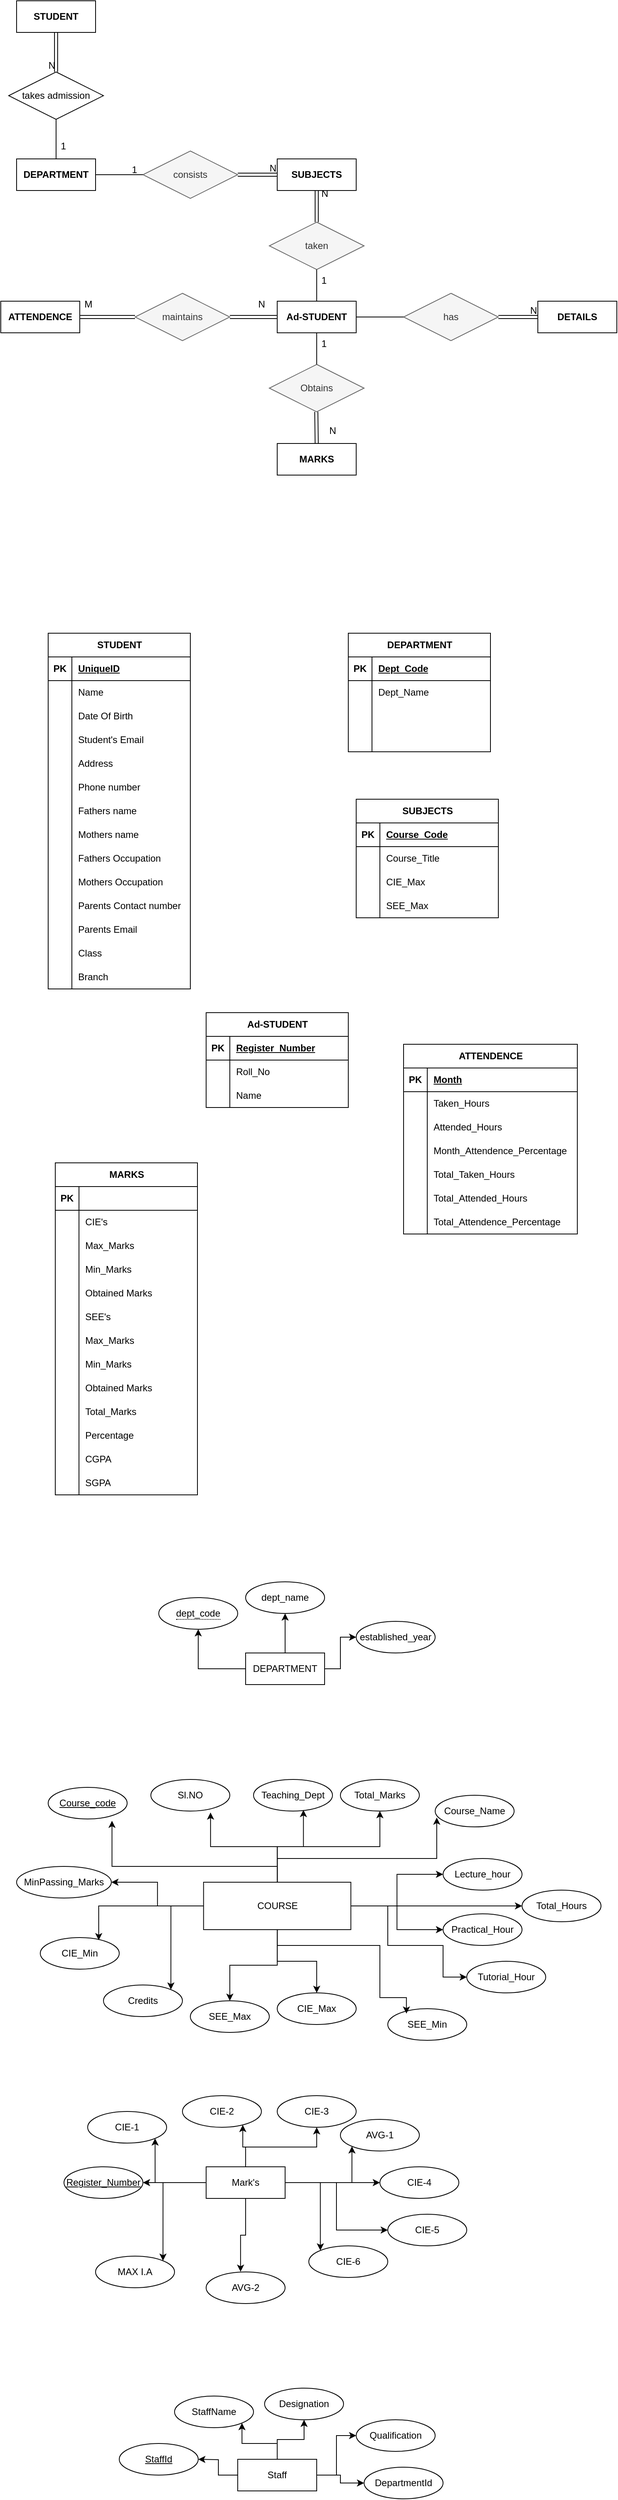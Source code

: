 <mxfile version="22.1.21" type="device">
  <diagram name="Page-1" id="t9J6_2YBLz5P91tE2Qnj">
    <mxGraphModel dx="1000" dy="530" grid="1" gridSize="10" guides="1" tooltips="1" connect="1" arrows="1" fold="1" page="1" pageScale="1" pageWidth="827" pageHeight="1169" math="0" shadow="0">
      <root>
        <mxCell id="0" />
        <mxCell id="1" parent="0" />
        <mxCell id="GfxJROJibWRm0o2tWPYg-1" value="&lt;b&gt;DEPARTMENT&lt;/b&gt;" style="whiteSpace=wrap;html=1;align=center;" parent="1" vertex="1">
          <mxGeometry x="50" y="270" width="100" height="40" as="geometry" />
        </mxCell>
        <mxCell id="GfxJROJibWRm0o2tWPYg-2" value="&lt;b&gt;SUBJECTS&lt;/b&gt;" style="whiteSpace=wrap;html=1;align=center;" parent="1" vertex="1">
          <mxGeometry x="380" y="270" width="100" height="40" as="geometry" />
        </mxCell>
        <mxCell id="GfxJROJibWRm0o2tWPYg-12" value="consists" style="shape=rhombus;perimeter=rhombusPerimeter;whiteSpace=wrap;html=1;align=center;fillColor=#f5f5f5;fontColor=#333333;strokeColor=#666666;" parent="1" vertex="1">
          <mxGeometry x="210" y="260" width="120" height="60" as="geometry" />
        </mxCell>
        <mxCell id="GfxJROJibWRm0o2tWPYg-23" value="" style="endArrow=none;html=1;rounded=0;" parent="1" edge="1">
          <mxGeometry relative="1" as="geometry">
            <mxPoint x="150" y="290" as="sourcePoint" />
            <mxPoint x="210" y="290" as="targetPoint" />
          </mxGeometry>
        </mxCell>
        <mxCell id="GfxJROJibWRm0o2tWPYg-24" value="" style="shape=link;html=1;rounded=0;" parent="1" edge="1">
          <mxGeometry relative="1" as="geometry">
            <mxPoint x="330" y="290" as="sourcePoint" />
            <mxPoint x="380" y="290" as="targetPoint" />
          </mxGeometry>
        </mxCell>
        <mxCell id="GfxJROJibWRm0o2tWPYg-25" value="N" style="resizable=0;html=1;whiteSpace=wrap;align=right;verticalAlign=bottom;" parent="GfxJROJibWRm0o2tWPYg-24" connectable="0" vertex="1">
          <mxGeometry x="1" relative="1" as="geometry" />
        </mxCell>
        <mxCell id="GfxJROJibWRm0o2tWPYg-28" value="&lt;b&gt;Ad-STUDENT&lt;/b&gt;" style="whiteSpace=wrap;html=1;align=center;" parent="1" vertex="1">
          <mxGeometry x="380" y="450" width="100" height="40" as="geometry" />
        </mxCell>
        <mxCell id="GfxJROJibWRm0o2tWPYg-29" value="&lt;b&gt;DETAILS&lt;/b&gt;" style="whiteSpace=wrap;html=1;align=center;" parent="1" vertex="1">
          <mxGeometry x="710" y="450" width="100" height="40" as="geometry" />
        </mxCell>
        <mxCell id="GfxJROJibWRm0o2tWPYg-30" value="has" style="shape=rhombus;perimeter=rhombusPerimeter;whiteSpace=wrap;html=1;align=center;fillColor=#f5f5f5;fontColor=#333333;strokeColor=#666666;" parent="1" vertex="1">
          <mxGeometry x="540" y="440" width="120" height="60" as="geometry" />
        </mxCell>
        <mxCell id="GfxJROJibWRm0o2tWPYg-31" value="" style="endArrow=none;html=1;rounded=0;" parent="1" edge="1">
          <mxGeometry relative="1" as="geometry">
            <mxPoint x="480" y="470" as="sourcePoint" />
            <mxPoint x="540" y="470" as="targetPoint" />
          </mxGeometry>
        </mxCell>
        <mxCell id="GfxJROJibWRm0o2tWPYg-32" value="" style="shape=link;html=1;rounded=0;" parent="1" edge="1">
          <mxGeometry relative="1" as="geometry">
            <mxPoint x="660" y="470" as="sourcePoint" />
            <mxPoint x="710" y="470" as="targetPoint" />
          </mxGeometry>
        </mxCell>
        <mxCell id="GfxJROJibWRm0o2tWPYg-33" value="N" style="resizable=0;html=1;whiteSpace=wrap;align=right;verticalAlign=bottom;" parent="GfxJROJibWRm0o2tWPYg-32" connectable="0" vertex="1">
          <mxGeometry x="1" relative="1" as="geometry" />
        </mxCell>
        <mxCell id="GfxJROJibWRm0o2tWPYg-34" value="Obtains" style="shape=rhombus;perimeter=rhombusPerimeter;whiteSpace=wrap;html=1;align=center;fillColor=#f5f5f5;fontColor=#333333;strokeColor=#666666;" parent="1" vertex="1">
          <mxGeometry x="370" y="530" width="120" height="60" as="geometry" />
        </mxCell>
        <mxCell id="GfxJROJibWRm0o2tWPYg-35" value="" style="endArrow=none;html=1;rounded=0;entryX=0.5;entryY=0;entryDx=0;entryDy=0;" parent="1" target="GfxJROJibWRm0o2tWPYg-34" edge="1">
          <mxGeometry relative="1" as="geometry">
            <mxPoint x="430" y="490" as="sourcePoint" />
            <mxPoint x="421" y="550" as="targetPoint" />
          </mxGeometry>
        </mxCell>
        <mxCell id="GfxJROJibWRm0o2tWPYg-36" value="taken" style="shape=rhombus;perimeter=rhombusPerimeter;whiteSpace=wrap;html=1;align=center;fillColor=#f5f5f5;fontColor=#333333;strokeColor=#666666;" parent="1" vertex="1">
          <mxGeometry x="370" y="350" width="120" height="60" as="geometry" />
        </mxCell>
        <mxCell id="GfxJROJibWRm0o2tWPYg-38" value="" style="shape=link;html=1;rounded=0;entryX=0.5;entryY=1;entryDx=0;entryDy=0;" parent="1" target="GfxJROJibWRm0o2tWPYg-2" edge="1">
          <mxGeometry relative="1" as="geometry">
            <mxPoint x="430" y="350" as="sourcePoint" />
            <mxPoint x="590" y="350" as="targetPoint" />
          </mxGeometry>
        </mxCell>
        <mxCell id="GfxJROJibWRm0o2tWPYg-39" value="" style="resizable=0;html=1;whiteSpace=wrap;align=right;verticalAlign=bottom;" parent="GfxJROJibWRm0o2tWPYg-38" connectable="0" vertex="1">
          <mxGeometry x="1" relative="1" as="geometry" />
        </mxCell>
        <mxCell id="GfxJROJibWRm0o2tWPYg-40" value="" style="endArrow=none;html=1;rounded=0;entryX=0.5;entryY=0;entryDx=0;entryDy=0;" parent="1" target="GfxJROJibWRm0o2tWPYg-28" edge="1">
          <mxGeometry relative="1" as="geometry">
            <mxPoint x="430" y="410" as="sourcePoint" />
            <mxPoint x="590" y="410" as="targetPoint" />
          </mxGeometry>
        </mxCell>
        <mxCell id="GfxJROJibWRm0o2tWPYg-41" value="&lt;b&gt;MARKS&lt;/b&gt;" style="whiteSpace=wrap;html=1;align=center;" parent="1" vertex="1">
          <mxGeometry x="380" y="630" width="100" height="40" as="geometry" />
        </mxCell>
        <mxCell id="GfxJROJibWRm0o2tWPYg-42" value="" style="shape=link;html=1;rounded=0;entryX=0.5;entryY=1;entryDx=0;entryDy=0;" parent="1" edge="1">
          <mxGeometry relative="1" as="geometry">
            <mxPoint x="430" y="630" as="sourcePoint" />
            <mxPoint x="429.5" y="590" as="targetPoint" />
          </mxGeometry>
        </mxCell>
        <mxCell id="GfxJROJibWRm0o2tWPYg-43" value="" style="resizable=0;html=1;whiteSpace=wrap;align=right;verticalAlign=bottom;" parent="GfxJROJibWRm0o2tWPYg-42" connectable="0" vertex="1">
          <mxGeometry x="1" relative="1" as="geometry" />
        </mxCell>
        <mxCell id="GfxJROJibWRm0o2tWPYg-44" value="maintains" style="shape=rhombus;perimeter=rhombusPerimeter;whiteSpace=wrap;html=1;align=center;fillColor=#f5f5f5;fontColor=#333333;strokeColor=#666666;" parent="1" vertex="1">
          <mxGeometry x="200" y="440" width="120" height="60" as="geometry" />
        </mxCell>
        <mxCell id="GfxJROJibWRm0o2tWPYg-45" value="&lt;b&gt;ATTENDENCE&lt;/b&gt;" style="whiteSpace=wrap;html=1;align=center;" parent="1" vertex="1">
          <mxGeometry x="30" y="450" width="100" height="40" as="geometry" />
        </mxCell>
        <mxCell id="GfxJROJibWRm0o2tWPYg-46" value="" style="shape=link;html=1;rounded=0;" parent="1" edge="1">
          <mxGeometry relative="1" as="geometry">
            <mxPoint x="320" y="470" as="sourcePoint" />
            <mxPoint x="380" y="470" as="targetPoint" />
          </mxGeometry>
        </mxCell>
        <mxCell id="GfxJROJibWRm0o2tWPYg-47" value="" style="resizable=0;html=1;whiteSpace=wrap;align=right;verticalAlign=bottom;" parent="GfxJROJibWRm0o2tWPYg-46" connectable="0" vertex="1">
          <mxGeometry x="1" relative="1" as="geometry" />
        </mxCell>
        <mxCell id="GfxJROJibWRm0o2tWPYg-51" value="" style="shape=link;html=1;rounded=0;" parent="1" edge="1">
          <mxGeometry relative="1" as="geometry">
            <mxPoint x="130" y="470" as="sourcePoint" />
            <mxPoint x="200" y="470" as="targetPoint" />
          </mxGeometry>
        </mxCell>
        <mxCell id="GfxJROJibWRm0o2tWPYg-52" value="" style="resizable=0;html=1;whiteSpace=wrap;align=right;verticalAlign=bottom;" parent="GfxJROJibWRm0o2tWPYg-51" connectable="0" vertex="1">
          <mxGeometry x="1" relative="1" as="geometry" />
        </mxCell>
        <mxCell id="GfxJROJibWRm0o2tWPYg-53" value="M" style="text;strokeColor=none;fillColor=none;spacingLeft=4;spacingRight=4;overflow=hidden;rotatable=0;points=[[0,0.5],[1,0.5]];portConstraint=eastwest;fontSize=12;whiteSpace=wrap;html=1;" parent="1" vertex="1">
          <mxGeometry x="130" y="440" width="40" height="30" as="geometry" />
        </mxCell>
        <mxCell id="GfxJROJibWRm0o2tWPYg-54" value="N" style="text;strokeColor=none;fillColor=none;spacingLeft=4;spacingRight=4;overflow=hidden;rotatable=0;points=[[0,0.5],[1,0.5]];portConstraint=eastwest;fontSize=12;whiteSpace=wrap;html=1;" parent="1" vertex="1">
          <mxGeometry x="350" y="440" width="40" height="30" as="geometry" />
        </mxCell>
        <mxCell id="GfxJROJibWRm0o2tWPYg-55" value="N" style="text;strokeColor=none;fillColor=none;spacingLeft=4;spacingRight=4;overflow=hidden;rotatable=0;points=[[0,0.5],[1,0.5]];portConstraint=eastwest;fontSize=12;whiteSpace=wrap;html=1;" parent="1" vertex="1">
          <mxGeometry x="440" y="600" width="40" height="30" as="geometry" />
        </mxCell>
        <mxCell id="GfxJROJibWRm0o2tWPYg-56" value="1" style="text;strokeColor=none;fillColor=none;spacingLeft=4;spacingRight=4;overflow=hidden;rotatable=0;points=[[0,0.5],[1,0.5]];portConstraint=eastwest;fontSize=12;whiteSpace=wrap;html=1;" parent="1" vertex="1">
          <mxGeometry x="430" y="490" width="40" height="30" as="geometry" />
        </mxCell>
        <mxCell id="GfxJROJibWRm0o2tWPYg-57" value="1" style="text;strokeColor=none;fillColor=none;spacingLeft=4;spacingRight=4;overflow=hidden;rotatable=0;points=[[0,0.5],[1,0.5]];portConstraint=eastwest;fontSize=12;whiteSpace=wrap;html=1;" parent="1" vertex="1">
          <mxGeometry x="430" y="410" width="40" height="30" as="geometry" />
        </mxCell>
        <mxCell id="GfxJROJibWRm0o2tWPYg-58" value="N" style="text;strokeColor=none;fillColor=none;spacingLeft=4;spacingRight=4;overflow=hidden;rotatable=0;points=[[0,0.5],[1,0.5]];portConstraint=eastwest;fontSize=12;whiteSpace=wrap;html=1;" parent="1" vertex="1">
          <mxGeometry x="430" y="300" width="40" height="30" as="geometry" />
        </mxCell>
        <mxCell id="GfxJROJibWRm0o2tWPYg-59" value="1" style="text;strokeColor=none;fillColor=none;spacingLeft=4;spacingRight=4;overflow=hidden;rotatable=0;points=[[0,0.5],[1,0.5]];portConstraint=eastwest;fontSize=12;whiteSpace=wrap;html=1;" parent="1" vertex="1">
          <mxGeometry x="190" y="270" width="40" height="30" as="geometry" />
        </mxCell>
        <mxCell id="GfxJROJibWRm0o2tWPYg-61" value="&lt;b&gt;STUDENT&lt;/b&gt;" style="whiteSpace=wrap;html=1;align=center;" parent="1" vertex="1">
          <mxGeometry x="50" y="70" width="100" height="40" as="geometry" />
        </mxCell>
        <mxCell id="GfxJROJibWRm0o2tWPYg-62" value="takes admission" style="shape=rhombus;perimeter=rhombusPerimeter;whiteSpace=wrap;html=1;align=center;" parent="1" vertex="1">
          <mxGeometry x="40" y="160" width="120" height="60" as="geometry" />
        </mxCell>
        <mxCell id="GfxJROJibWRm0o2tWPYg-69" value="" style="shape=link;html=1;rounded=0;entryX=0.5;entryY=0;entryDx=0;entryDy=0;" parent="1" target="GfxJROJibWRm0o2tWPYg-62" edge="1">
          <mxGeometry relative="1" as="geometry">
            <mxPoint x="100" y="110" as="sourcePoint" />
            <mxPoint x="250" y="120" as="targetPoint" />
          </mxGeometry>
        </mxCell>
        <mxCell id="GfxJROJibWRm0o2tWPYg-70" value="" style="resizable=0;html=1;whiteSpace=wrap;align=left;verticalAlign=bottom;" parent="GfxJROJibWRm0o2tWPYg-69" connectable="0" vertex="1">
          <mxGeometry x="-1" relative="1" as="geometry" />
        </mxCell>
        <mxCell id="GfxJROJibWRm0o2tWPYg-71" value="N" style="resizable=0;html=1;whiteSpace=wrap;align=right;verticalAlign=bottom;" parent="GfxJROJibWRm0o2tWPYg-69" connectable="0" vertex="1">
          <mxGeometry x="1" relative="1" as="geometry" />
        </mxCell>
        <mxCell id="GfxJROJibWRm0o2tWPYg-72" value="" style="endArrow=none;html=1;rounded=0;entryX=0.5;entryY=0;entryDx=0;entryDy=0;" parent="1" target="GfxJROJibWRm0o2tWPYg-1" edge="1">
          <mxGeometry relative="1" as="geometry">
            <mxPoint x="100" y="220" as="sourcePoint" />
            <mxPoint x="260" y="220" as="targetPoint" />
          </mxGeometry>
        </mxCell>
        <mxCell id="GfxJROJibWRm0o2tWPYg-73" value="1" style="text;strokeColor=none;fillColor=none;spacingLeft=4;spacingRight=4;overflow=hidden;rotatable=0;points=[[0,0.5],[1,0.5]];portConstraint=eastwest;fontSize=12;whiteSpace=wrap;html=1;" parent="1" vertex="1">
          <mxGeometry x="100" y="240" width="40" height="30" as="geometry" />
        </mxCell>
        <mxCell id="GfxJROJibWRm0o2tWPYg-74" value="STUDENT" style="shape=table;startSize=30;container=1;collapsible=1;childLayout=tableLayout;fixedRows=1;rowLines=0;fontStyle=1;align=center;resizeLast=1;html=1;" parent="1" vertex="1">
          <mxGeometry x="90" y="870" width="180" height="450" as="geometry">
            <mxRectangle x="90" y="870" width="100" height="30" as="alternateBounds" />
          </mxGeometry>
        </mxCell>
        <mxCell id="GfxJROJibWRm0o2tWPYg-75" value="" style="shape=tableRow;horizontal=0;startSize=0;swimlaneHead=0;swimlaneBody=0;fillColor=none;collapsible=0;dropTarget=0;points=[[0,0.5],[1,0.5]];portConstraint=eastwest;top=0;left=0;right=0;bottom=1;" parent="GfxJROJibWRm0o2tWPYg-74" vertex="1">
          <mxGeometry y="30" width="180" height="30" as="geometry" />
        </mxCell>
        <mxCell id="GfxJROJibWRm0o2tWPYg-76" value="PK" style="shape=partialRectangle;connectable=0;fillColor=none;top=0;left=0;bottom=0;right=0;fontStyle=1;overflow=hidden;whiteSpace=wrap;html=1;" parent="GfxJROJibWRm0o2tWPYg-75" vertex="1">
          <mxGeometry width="30" height="30" as="geometry">
            <mxRectangle width="30" height="30" as="alternateBounds" />
          </mxGeometry>
        </mxCell>
        <mxCell id="GfxJROJibWRm0o2tWPYg-77" value="UniqueID" style="shape=partialRectangle;connectable=0;fillColor=none;top=0;left=0;bottom=0;right=0;align=left;spacingLeft=6;fontStyle=5;overflow=hidden;whiteSpace=wrap;html=1;" parent="GfxJROJibWRm0o2tWPYg-75" vertex="1">
          <mxGeometry x="30" width="150" height="30" as="geometry">
            <mxRectangle width="150" height="30" as="alternateBounds" />
          </mxGeometry>
        </mxCell>
        <mxCell id="GfxJROJibWRm0o2tWPYg-78" value="" style="shape=tableRow;horizontal=0;startSize=0;swimlaneHead=0;swimlaneBody=0;fillColor=none;collapsible=0;dropTarget=0;points=[[0,0.5],[1,0.5]];portConstraint=eastwest;top=0;left=0;right=0;bottom=0;" parent="GfxJROJibWRm0o2tWPYg-74" vertex="1">
          <mxGeometry y="60" width="180" height="30" as="geometry" />
        </mxCell>
        <mxCell id="GfxJROJibWRm0o2tWPYg-79" value="" style="shape=partialRectangle;connectable=0;fillColor=none;top=0;left=0;bottom=0;right=0;editable=1;overflow=hidden;whiteSpace=wrap;html=1;" parent="GfxJROJibWRm0o2tWPYg-78" vertex="1">
          <mxGeometry width="30" height="30" as="geometry">
            <mxRectangle width="30" height="30" as="alternateBounds" />
          </mxGeometry>
        </mxCell>
        <mxCell id="GfxJROJibWRm0o2tWPYg-80" value="Name" style="shape=partialRectangle;connectable=0;fillColor=none;top=0;left=0;bottom=0;right=0;align=left;spacingLeft=6;overflow=hidden;whiteSpace=wrap;html=1;" parent="GfxJROJibWRm0o2tWPYg-78" vertex="1">
          <mxGeometry x="30" width="150" height="30" as="geometry">
            <mxRectangle width="150" height="30" as="alternateBounds" />
          </mxGeometry>
        </mxCell>
        <mxCell id="GfxJROJibWRm0o2tWPYg-81" value="" style="shape=tableRow;horizontal=0;startSize=0;swimlaneHead=0;swimlaneBody=0;fillColor=none;collapsible=0;dropTarget=0;points=[[0,0.5],[1,0.5]];portConstraint=eastwest;top=0;left=0;right=0;bottom=0;" parent="GfxJROJibWRm0o2tWPYg-74" vertex="1">
          <mxGeometry y="90" width="180" height="30" as="geometry" />
        </mxCell>
        <mxCell id="GfxJROJibWRm0o2tWPYg-82" value="" style="shape=partialRectangle;connectable=0;fillColor=none;top=0;left=0;bottom=0;right=0;editable=1;overflow=hidden;whiteSpace=wrap;html=1;" parent="GfxJROJibWRm0o2tWPYg-81" vertex="1">
          <mxGeometry width="30" height="30" as="geometry">
            <mxRectangle width="30" height="30" as="alternateBounds" />
          </mxGeometry>
        </mxCell>
        <mxCell id="GfxJROJibWRm0o2tWPYg-83" value="Date Of Birth" style="shape=partialRectangle;connectable=0;fillColor=none;top=0;left=0;bottom=0;right=0;align=left;spacingLeft=6;overflow=hidden;whiteSpace=wrap;html=1;" parent="GfxJROJibWRm0o2tWPYg-81" vertex="1">
          <mxGeometry x="30" width="150" height="30" as="geometry">
            <mxRectangle width="150" height="30" as="alternateBounds" />
          </mxGeometry>
        </mxCell>
        <mxCell id="GfxJROJibWRm0o2tWPYg-84" value="" style="shape=tableRow;horizontal=0;startSize=0;swimlaneHead=0;swimlaneBody=0;fillColor=none;collapsible=0;dropTarget=0;points=[[0,0.5],[1,0.5]];portConstraint=eastwest;top=0;left=0;right=0;bottom=0;" parent="GfxJROJibWRm0o2tWPYg-74" vertex="1">
          <mxGeometry y="120" width="180" height="30" as="geometry" />
        </mxCell>
        <mxCell id="GfxJROJibWRm0o2tWPYg-85" value="" style="shape=partialRectangle;connectable=0;fillColor=none;top=0;left=0;bottom=0;right=0;editable=1;overflow=hidden;whiteSpace=wrap;html=1;" parent="GfxJROJibWRm0o2tWPYg-84" vertex="1">
          <mxGeometry width="30" height="30" as="geometry">
            <mxRectangle width="30" height="30" as="alternateBounds" />
          </mxGeometry>
        </mxCell>
        <mxCell id="GfxJROJibWRm0o2tWPYg-86" value="Student&#39;s Email" style="shape=partialRectangle;connectable=0;fillColor=none;top=0;left=0;bottom=0;right=0;align=left;spacingLeft=6;overflow=hidden;whiteSpace=wrap;html=1;" parent="GfxJROJibWRm0o2tWPYg-84" vertex="1">
          <mxGeometry x="30" width="150" height="30" as="geometry">
            <mxRectangle width="150" height="30" as="alternateBounds" />
          </mxGeometry>
        </mxCell>
        <mxCell id="GfxJROJibWRm0o2tWPYg-87" value="" style="shape=tableRow;horizontal=0;startSize=0;swimlaneHead=0;swimlaneBody=0;fillColor=none;collapsible=0;dropTarget=0;points=[[0,0.5],[1,0.5]];portConstraint=eastwest;top=0;left=0;right=0;bottom=0;" parent="GfxJROJibWRm0o2tWPYg-74" vertex="1">
          <mxGeometry y="150" width="180" height="30" as="geometry" />
        </mxCell>
        <mxCell id="GfxJROJibWRm0o2tWPYg-88" value="" style="shape=partialRectangle;connectable=0;fillColor=none;top=0;left=0;bottom=0;right=0;editable=1;overflow=hidden;whiteSpace=wrap;html=1;" parent="GfxJROJibWRm0o2tWPYg-87" vertex="1">
          <mxGeometry width="30" height="30" as="geometry">
            <mxRectangle width="30" height="30" as="alternateBounds" />
          </mxGeometry>
        </mxCell>
        <mxCell id="GfxJROJibWRm0o2tWPYg-89" value="Address" style="shape=partialRectangle;connectable=0;fillColor=none;top=0;left=0;bottom=0;right=0;align=left;spacingLeft=6;overflow=hidden;whiteSpace=wrap;html=1;" parent="GfxJROJibWRm0o2tWPYg-87" vertex="1">
          <mxGeometry x="30" width="150" height="30" as="geometry">
            <mxRectangle width="150" height="30" as="alternateBounds" />
          </mxGeometry>
        </mxCell>
        <mxCell id="GfxJROJibWRm0o2tWPYg-90" value="" style="shape=tableRow;horizontal=0;startSize=0;swimlaneHead=0;swimlaneBody=0;fillColor=none;collapsible=0;dropTarget=0;points=[[0,0.5],[1,0.5]];portConstraint=eastwest;top=0;left=0;right=0;bottom=0;" parent="GfxJROJibWRm0o2tWPYg-74" vertex="1">
          <mxGeometry y="180" width="180" height="30" as="geometry" />
        </mxCell>
        <mxCell id="GfxJROJibWRm0o2tWPYg-91" value="" style="shape=partialRectangle;connectable=0;fillColor=none;top=0;left=0;bottom=0;right=0;editable=1;overflow=hidden;whiteSpace=wrap;html=1;" parent="GfxJROJibWRm0o2tWPYg-90" vertex="1">
          <mxGeometry width="30" height="30" as="geometry">
            <mxRectangle width="30" height="30" as="alternateBounds" />
          </mxGeometry>
        </mxCell>
        <mxCell id="GfxJROJibWRm0o2tWPYg-92" value="Phone number" style="shape=partialRectangle;connectable=0;fillColor=none;top=0;left=0;bottom=0;right=0;align=left;spacingLeft=6;overflow=hidden;whiteSpace=wrap;html=1;" parent="GfxJROJibWRm0o2tWPYg-90" vertex="1">
          <mxGeometry x="30" width="150" height="30" as="geometry">
            <mxRectangle width="150" height="30" as="alternateBounds" />
          </mxGeometry>
        </mxCell>
        <mxCell id="GfxJROJibWRm0o2tWPYg-93" value="" style="shape=tableRow;horizontal=0;startSize=0;swimlaneHead=0;swimlaneBody=0;fillColor=none;collapsible=0;dropTarget=0;points=[[0,0.5],[1,0.5]];portConstraint=eastwest;top=0;left=0;right=0;bottom=0;" parent="GfxJROJibWRm0o2tWPYg-74" vertex="1">
          <mxGeometry y="210" width="180" height="30" as="geometry" />
        </mxCell>
        <mxCell id="GfxJROJibWRm0o2tWPYg-94" value="" style="shape=partialRectangle;connectable=0;fillColor=none;top=0;left=0;bottom=0;right=0;editable=1;overflow=hidden;whiteSpace=wrap;html=1;" parent="GfxJROJibWRm0o2tWPYg-93" vertex="1">
          <mxGeometry width="30" height="30" as="geometry">
            <mxRectangle width="30" height="30" as="alternateBounds" />
          </mxGeometry>
        </mxCell>
        <mxCell id="GfxJROJibWRm0o2tWPYg-95" value="Fathers name" style="shape=partialRectangle;connectable=0;fillColor=none;top=0;left=0;bottom=0;right=0;align=left;spacingLeft=6;overflow=hidden;whiteSpace=wrap;html=1;" parent="GfxJROJibWRm0o2tWPYg-93" vertex="1">
          <mxGeometry x="30" width="150" height="30" as="geometry">
            <mxRectangle width="150" height="30" as="alternateBounds" />
          </mxGeometry>
        </mxCell>
        <mxCell id="GfxJROJibWRm0o2tWPYg-96" value="" style="shape=tableRow;horizontal=0;startSize=0;swimlaneHead=0;swimlaneBody=0;fillColor=none;collapsible=0;dropTarget=0;points=[[0,0.5],[1,0.5]];portConstraint=eastwest;top=0;left=0;right=0;bottom=0;" parent="GfxJROJibWRm0o2tWPYg-74" vertex="1">
          <mxGeometry y="240" width="180" height="30" as="geometry" />
        </mxCell>
        <mxCell id="GfxJROJibWRm0o2tWPYg-97" value="" style="shape=partialRectangle;connectable=0;fillColor=none;top=0;left=0;bottom=0;right=0;editable=1;overflow=hidden;whiteSpace=wrap;html=1;" parent="GfxJROJibWRm0o2tWPYg-96" vertex="1">
          <mxGeometry width="30" height="30" as="geometry">
            <mxRectangle width="30" height="30" as="alternateBounds" />
          </mxGeometry>
        </mxCell>
        <mxCell id="GfxJROJibWRm0o2tWPYg-98" value="Mothers name" style="shape=partialRectangle;connectable=0;fillColor=none;top=0;left=0;bottom=0;right=0;align=left;spacingLeft=6;overflow=hidden;whiteSpace=wrap;html=1;" parent="GfxJROJibWRm0o2tWPYg-96" vertex="1">
          <mxGeometry x="30" width="150" height="30" as="geometry">
            <mxRectangle width="150" height="30" as="alternateBounds" />
          </mxGeometry>
        </mxCell>
        <mxCell id="GfxJROJibWRm0o2tWPYg-99" value="" style="shape=tableRow;horizontal=0;startSize=0;swimlaneHead=0;swimlaneBody=0;fillColor=none;collapsible=0;dropTarget=0;points=[[0,0.5],[1,0.5]];portConstraint=eastwest;top=0;left=0;right=0;bottom=0;" parent="GfxJROJibWRm0o2tWPYg-74" vertex="1">
          <mxGeometry y="270" width="180" height="30" as="geometry" />
        </mxCell>
        <mxCell id="GfxJROJibWRm0o2tWPYg-100" value="" style="shape=partialRectangle;connectable=0;fillColor=none;top=0;left=0;bottom=0;right=0;editable=1;overflow=hidden;whiteSpace=wrap;html=1;" parent="GfxJROJibWRm0o2tWPYg-99" vertex="1">
          <mxGeometry width="30" height="30" as="geometry">
            <mxRectangle width="30" height="30" as="alternateBounds" />
          </mxGeometry>
        </mxCell>
        <mxCell id="GfxJROJibWRm0o2tWPYg-101" value="Fathers Occupation" style="shape=partialRectangle;connectable=0;fillColor=none;top=0;left=0;bottom=0;right=0;align=left;spacingLeft=6;overflow=hidden;whiteSpace=wrap;html=1;" parent="GfxJROJibWRm0o2tWPYg-99" vertex="1">
          <mxGeometry x="30" width="150" height="30" as="geometry">
            <mxRectangle width="150" height="30" as="alternateBounds" />
          </mxGeometry>
        </mxCell>
        <mxCell id="GfxJROJibWRm0o2tWPYg-102" value="" style="shape=tableRow;horizontal=0;startSize=0;swimlaneHead=0;swimlaneBody=0;fillColor=none;collapsible=0;dropTarget=0;points=[[0,0.5],[1,0.5]];portConstraint=eastwest;top=0;left=0;right=0;bottom=0;" parent="GfxJROJibWRm0o2tWPYg-74" vertex="1">
          <mxGeometry y="300" width="180" height="30" as="geometry" />
        </mxCell>
        <mxCell id="GfxJROJibWRm0o2tWPYg-103" value="" style="shape=partialRectangle;connectable=0;fillColor=none;top=0;left=0;bottom=0;right=0;editable=1;overflow=hidden;whiteSpace=wrap;html=1;" parent="GfxJROJibWRm0o2tWPYg-102" vertex="1">
          <mxGeometry width="30" height="30" as="geometry">
            <mxRectangle width="30" height="30" as="alternateBounds" />
          </mxGeometry>
        </mxCell>
        <mxCell id="GfxJROJibWRm0o2tWPYg-104" value="Mothers Occupation" style="shape=partialRectangle;connectable=0;fillColor=none;top=0;left=0;bottom=0;right=0;align=left;spacingLeft=6;overflow=hidden;whiteSpace=wrap;html=1;" parent="GfxJROJibWRm0o2tWPYg-102" vertex="1">
          <mxGeometry x="30" width="150" height="30" as="geometry">
            <mxRectangle width="150" height="30" as="alternateBounds" />
          </mxGeometry>
        </mxCell>
        <mxCell id="GfxJROJibWRm0o2tWPYg-105" value="" style="shape=tableRow;horizontal=0;startSize=0;swimlaneHead=0;swimlaneBody=0;fillColor=none;collapsible=0;dropTarget=0;points=[[0,0.5],[1,0.5]];portConstraint=eastwest;top=0;left=0;right=0;bottom=0;" parent="GfxJROJibWRm0o2tWPYg-74" vertex="1">
          <mxGeometry y="330" width="180" height="30" as="geometry" />
        </mxCell>
        <mxCell id="GfxJROJibWRm0o2tWPYg-106" value="" style="shape=partialRectangle;connectable=0;fillColor=none;top=0;left=0;bottom=0;right=0;editable=1;overflow=hidden;whiteSpace=wrap;html=1;" parent="GfxJROJibWRm0o2tWPYg-105" vertex="1">
          <mxGeometry width="30" height="30" as="geometry">
            <mxRectangle width="30" height="30" as="alternateBounds" />
          </mxGeometry>
        </mxCell>
        <mxCell id="GfxJROJibWRm0o2tWPYg-107" value="Parents Contact number" style="shape=partialRectangle;connectable=0;fillColor=none;top=0;left=0;bottom=0;right=0;align=left;spacingLeft=6;overflow=hidden;whiteSpace=wrap;html=1;" parent="GfxJROJibWRm0o2tWPYg-105" vertex="1">
          <mxGeometry x="30" width="150" height="30" as="geometry">
            <mxRectangle width="150" height="30" as="alternateBounds" />
          </mxGeometry>
        </mxCell>
        <mxCell id="GfxJROJibWRm0o2tWPYg-111" value="" style="shape=tableRow;horizontal=0;startSize=0;swimlaneHead=0;swimlaneBody=0;fillColor=none;collapsible=0;dropTarget=0;points=[[0,0.5],[1,0.5]];portConstraint=eastwest;top=0;left=0;right=0;bottom=0;" parent="GfxJROJibWRm0o2tWPYg-74" vertex="1">
          <mxGeometry y="360" width="180" height="30" as="geometry" />
        </mxCell>
        <mxCell id="GfxJROJibWRm0o2tWPYg-112" value="" style="shape=partialRectangle;connectable=0;fillColor=none;top=0;left=0;bottom=0;right=0;editable=1;overflow=hidden;whiteSpace=wrap;html=1;" parent="GfxJROJibWRm0o2tWPYg-111" vertex="1">
          <mxGeometry width="30" height="30" as="geometry">
            <mxRectangle width="30" height="30" as="alternateBounds" />
          </mxGeometry>
        </mxCell>
        <mxCell id="GfxJROJibWRm0o2tWPYg-113" value="Parents Email" style="shape=partialRectangle;connectable=0;fillColor=none;top=0;left=0;bottom=0;right=0;align=left;spacingLeft=6;overflow=hidden;whiteSpace=wrap;html=1;" parent="GfxJROJibWRm0o2tWPYg-111" vertex="1">
          <mxGeometry x="30" width="150" height="30" as="geometry">
            <mxRectangle width="150" height="30" as="alternateBounds" />
          </mxGeometry>
        </mxCell>
        <mxCell id="GfxJROJibWRm0o2tWPYg-114" value="" style="shape=tableRow;horizontal=0;startSize=0;swimlaneHead=0;swimlaneBody=0;fillColor=none;collapsible=0;dropTarget=0;points=[[0,0.5],[1,0.5]];portConstraint=eastwest;top=0;left=0;right=0;bottom=0;" parent="GfxJROJibWRm0o2tWPYg-74" vertex="1">
          <mxGeometry y="390" width="180" height="30" as="geometry" />
        </mxCell>
        <mxCell id="GfxJROJibWRm0o2tWPYg-115" value="" style="shape=partialRectangle;connectable=0;fillColor=none;top=0;left=0;bottom=0;right=0;editable=1;overflow=hidden;whiteSpace=wrap;html=1;" parent="GfxJROJibWRm0o2tWPYg-114" vertex="1">
          <mxGeometry width="30" height="30" as="geometry">
            <mxRectangle width="30" height="30" as="alternateBounds" />
          </mxGeometry>
        </mxCell>
        <mxCell id="GfxJROJibWRm0o2tWPYg-116" value="Class" style="shape=partialRectangle;connectable=0;fillColor=none;top=0;left=0;bottom=0;right=0;align=left;spacingLeft=6;overflow=hidden;whiteSpace=wrap;html=1;" parent="GfxJROJibWRm0o2tWPYg-114" vertex="1">
          <mxGeometry x="30" width="150" height="30" as="geometry">
            <mxRectangle width="150" height="30" as="alternateBounds" />
          </mxGeometry>
        </mxCell>
        <mxCell id="GfxJROJibWRm0o2tWPYg-117" value="" style="shape=tableRow;horizontal=0;startSize=0;swimlaneHead=0;swimlaneBody=0;fillColor=none;collapsible=0;dropTarget=0;points=[[0,0.5],[1,0.5]];portConstraint=eastwest;top=0;left=0;right=0;bottom=0;" parent="GfxJROJibWRm0o2tWPYg-74" vertex="1">
          <mxGeometry y="420" width="180" height="30" as="geometry" />
        </mxCell>
        <mxCell id="GfxJROJibWRm0o2tWPYg-118" value="" style="shape=partialRectangle;connectable=0;fillColor=none;top=0;left=0;bottom=0;right=0;editable=1;overflow=hidden;whiteSpace=wrap;html=1;" parent="GfxJROJibWRm0o2tWPYg-117" vertex="1">
          <mxGeometry width="30" height="30" as="geometry">
            <mxRectangle width="30" height="30" as="alternateBounds" />
          </mxGeometry>
        </mxCell>
        <mxCell id="GfxJROJibWRm0o2tWPYg-119" value="Branch" style="shape=partialRectangle;connectable=0;fillColor=none;top=0;left=0;bottom=0;right=0;align=left;spacingLeft=6;overflow=hidden;whiteSpace=wrap;html=1;" parent="GfxJROJibWRm0o2tWPYg-117" vertex="1">
          <mxGeometry x="30" width="150" height="30" as="geometry">
            <mxRectangle width="150" height="30" as="alternateBounds" />
          </mxGeometry>
        </mxCell>
        <mxCell id="GfxJROJibWRm0o2tWPYg-120" value="DEPARTMENT" style="shape=table;startSize=30;container=1;collapsible=1;childLayout=tableLayout;fixedRows=1;rowLines=0;fontStyle=1;align=center;resizeLast=1;html=1;" parent="1" vertex="1">
          <mxGeometry x="470" y="870" width="180" height="150" as="geometry">
            <mxRectangle x="90" y="870" width="100" height="30" as="alternateBounds" />
          </mxGeometry>
        </mxCell>
        <mxCell id="GfxJROJibWRm0o2tWPYg-121" value="" style="shape=tableRow;horizontal=0;startSize=0;swimlaneHead=0;swimlaneBody=0;fillColor=none;collapsible=0;dropTarget=0;points=[[0,0.5],[1,0.5]];portConstraint=eastwest;top=0;left=0;right=0;bottom=1;" parent="GfxJROJibWRm0o2tWPYg-120" vertex="1">
          <mxGeometry y="30" width="180" height="30" as="geometry" />
        </mxCell>
        <mxCell id="GfxJROJibWRm0o2tWPYg-122" value="PK" style="shape=partialRectangle;connectable=0;fillColor=none;top=0;left=0;bottom=0;right=0;fontStyle=1;overflow=hidden;whiteSpace=wrap;html=1;" parent="GfxJROJibWRm0o2tWPYg-121" vertex="1">
          <mxGeometry width="30" height="30" as="geometry">
            <mxRectangle width="30" height="30" as="alternateBounds" />
          </mxGeometry>
        </mxCell>
        <mxCell id="GfxJROJibWRm0o2tWPYg-123" value="Dept_Code" style="shape=partialRectangle;connectable=0;fillColor=none;top=0;left=0;bottom=0;right=0;align=left;spacingLeft=6;fontStyle=5;overflow=hidden;whiteSpace=wrap;html=1;" parent="GfxJROJibWRm0o2tWPYg-121" vertex="1">
          <mxGeometry x="30" width="150" height="30" as="geometry">
            <mxRectangle width="150" height="30" as="alternateBounds" />
          </mxGeometry>
        </mxCell>
        <mxCell id="GfxJROJibWRm0o2tWPYg-124" value="" style="shape=tableRow;horizontal=0;startSize=0;swimlaneHead=0;swimlaneBody=0;fillColor=none;collapsible=0;dropTarget=0;points=[[0,0.5],[1,0.5]];portConstraint=eastwest;top=0;left=0;right=0;bottom=0;" parent="GfxJROJibWRm0o2tWPYg-120" vertex="1">
          <mxGeometry y="60" width="180" height="30" as="geometry" />
        </mxCell>
        <mxCell id="GfxJROJibWRm0o2tWPYg-125" value="" style="shape=partialRectangle;connectable=0;fillColor=none;top=0;left=0;bottom=0;right=0;editable=1;overflow=hidden;whiteSpace=wrap;html=1;" parent="GfxJROJibWRm0o2tWPYg-124" vertex="1">
          <mxGeometry width="30" height="30" as="geometry">
            <mxRectangle width="30" height="30" as="alternateBounds" />
          </mxGeometry>
        </mxCell>
        <mxCell id="GfxJROJibWRm0o2tWPYg-126" value="Dept_Name" style="shape=partialRectangle;connectable=0;fillColor=none;top=0;left=0;bottom=0;right=0;align=left;spacingLeft=6;overflow=hidden;whiteSpace=wrap;html=1;" parent="GfxJROJibWRm0o2tWPYg-124" vertex="1">
          <mxGeometry x="30" width="150" height="30" as="geometry">
            <mxRectangle width="150" height="30" as="alternateBounds" />
          </mxGeometry>
        </mxCell>
        <mxCell id="GfxJROJibWRm0o2tWPYg-142" value="" style="shape=tableRow;horizontal=0;startSize=0;swimlaneHead=0;swimlaneBody=0;fillColor=none;collapsible=0;dropTarget=0;points=[[0,0.5],[1,0.5]];portConstraint=eastwest;top=0;left=0;right=0;bottom=0;" parent="GfxJROJibWRm0o2tWPYg-120" vertex="1">
          <mxGeometry y="90" width="180" height="30" as="geometry" />
        </mxCell>
        <mxCell id="GfxJROJibWRm0o2tWPYg-143" value="" style="shape=partialRectangle;connectable=0;fillColor=none;top=0;left=0;bottom=0;right=0;editable=1;overflow=hidden;whiteSpace=wrap;html=1;" parent="GfxJROJibWRm0o2tWPYg-142" vertex="1">
          <mxGeometry width="30" height="30" as="geometry">
            <mxRectangle width="30" height="30" as="alternateBounds" />
          </mxGeometry>
        </mxCell>
        <mxCell id="GfxJROJibWRm0o2tWPYg-144" value="" style="shape=partialRectangle;connectable=0;fillColor=none;top=0;left=0;bottom=0;right=0;align=left;spacingLeft=6;overflow=hidden;whiteSpace=wrap;html=1;" parent="GfxJROJibWRm0o2tWPYg-142" vertex="1">
          <mxGeometry x="30" width="150" height="30" as="geometry">
            <mxRectangle width="150" height="30" as="alternateBounds" />
          </mxGeometry>
        </mxCell>
        <mxCell id="GfxJROJibWRm0o2tWPYg-151" value="" style="shape=tableRow;horizontal=0;startSize=0;swimlaneHead=0;swimlaneBody=0;fillColor=none;collapsible=0;dropTarget=0;points=[[0,0.5],[1,0.5]];portConstraint=eastwest;top=0;left=0;right=0;bottom=0;" parent="GfxJROJibWRm0o2tWPYg-120" vertex="1">
          <mxGeometry y="120" width="180" height="30" as="geometry" />
        </mxCell>
        <mxCell id="GfxJROJibWRm0o2tWPYg-152" value="" style="shape=partialRectangle;connectable=0;fillColor=none;top=0;left=0;bottom=0;right=0;editable=1;overflow=hidden;whiteSpace=wrap;html=1;" parent="GfxJROJibWRm0o2tWPYg-151" vertex="1">
          <mxGeometry width="30" height="30" as="geometry">
            <mxRectangle width="30" height="30" as="alternateBounds" />
          </mxGeometry>
        </mxCell>
        <mxCell id="GfxJROJibWRm0o2tWPYg-153" value="" style="shape=partialRectangle;connectable=0;fillColor=none;top=0;left=0;bottom=0;right=0;align=left;spacingLeft=6;overflow=hidden;whiteSpace=wrap;html=1;" parent="GfxJROJibWRm0o2tWPYg-151" vertex="1">
          <mxGeometry x="30" width="150" height="30" as="geometry">
            <mxRectangle width="150" height="30" as="alternateBounds" />
          </mxGeometry>
        </mxCell>
        <mxCell id="GfxJROJibWRm0o2tWPYg-163" value="SUBJECTS" style="shape=table;startSize=30;container=1;collapsible=1;childLayout=tableLayout;fixedRows=1;rowLines=0;fontStyle=1;align=center;resizeLast=1;html=1;" parent="1" vertex="1">
          <mxGeometry x="480" y="1080" width="180" height="150" as="geometry" />
        </mxCell>
        <mxCell id="GfxJROJibWRm0o2tWPYg-164" value="" style="shape=tableRow;horizontal=0;startSize=0;swimlaneHead=0;swimlaneBody=0;fillColor=none;collapsible=0;dropTarget=0;points=[[0,0.5],[1,0.5]];portConstraint=eastwest;top=0;left=0;right=0;bottom=1;" parent="GfxJROJibWRm0o2tWPYg-163" vertex="1">
          <mxGeometry y="30" width="180" height="30" as="geometry" />
        </mxCell>
        <mxCell id="GfxJROJibWRm0o2tWPYg-165" value="PK" style="shape=partialRectangle;connectable=0;fillColor=none;top=0;left=0;bottom=0;right=0;fontStyle=1;overflow=hidden;whiteSpace=wrap;html=1;" parent="GfxJROJibWRm0o2tWPYg-164" vertex="1">
          <mxGeometry width="30" height="30" as="geometry">
            <mxRectangle width="30" height="30" as="alternateBounds" />
          </mxGeometry>
        </mxCell>
        <mxCell id="GfxJROJibWRm0o2tWPYg-166" value="Course_Code" style="shape=partialRectangle;connectable=0;fillColor=none;top=0;left=0;bottom=0;right=0;align=left;spacingLeft=6;fontStyle=5;overflow=hidden;whiteSpace=wrap;html=1;" parent="GfxJROJibWRm0o2tWPYg-164" vertex="1">
          <mxGeometry x="30" width="150" height="30" as="geometry">
            <mxRectangle width="150" height="30" as="alternateBounds" />
          </mxGeometry>
        </mxCell>
        <mxCell id="GfxJROJibWRm0o2tWPYg-167" value="" style="shape=tableRow;horizontal=0;startSize=0;swimlaneHead=0;swimlaneBody=0;fillColor=none;collapsible=0;dropTarget=0;points=[[0,0.5],[1,0.5]];portConstraint=eastwest;top=0;left=0;right=0;bottom=0;" parent="GfxJROJibWRm0o2tWPYg-163" vertex="1">
          <mxGeometry y="60" width="180" height="30" as="geometry" />
        </mxCell>
        <mxCell id="GfxJROJibWRm0o2tWPYg-168" value="" style="shape=partialRectangle;connectable=0;fillColor=none;top=0;left=0;bottom=0;right=0;editable=1;overflow=hidden;whiteSpace=wrap;html=1;" parent="GfxJROJibWRm0o2tWPYg-167" vertex="1">
          <mxGeometry width="30" height="30" as="geometry">
            <mxRectangle width="30" height="30" as="alternateBounds" />
          </mxGeometry>
        </mxCell>
        <mxCell id="GfxJROJibWRm0o2tWPYg-169" value="Course_Title" style="shape=partialRectangle;connectable=0;fillColor=none;top=0;left=0;bottom=0;right=0;align=left;spacingLeft=6;overflow=hidden;whiteSpace=wrap;html=1;" parent="GfxJROJibWRm0o2tWPYg-167" vertex="1">
          <mxGeometry x="30" width="150" height="30" as="geometry">
            <mxRectangle width="150" height="30" as="alternateBounds" />
          </mxGeometry>
        </mxCell>
        <mxCell id="GfxJROJibWRm0o2tWPYg-170" value="" style="shape=tableRow;horizontal=0;startSize=0;swimlaneHead=0;swimlaneBody=0;fillColor=none;collapsible=0;dropTarget=0;points=[[0,0.5],[1,0.5]];portConstraint=eastwest;top=0;left=0;right=0;bottom=0;" parent="GfxJROJibWRm0o2tWPYg-163" vertex="1">
          <mxGeometry y="90" width="180" height="30" as="geometry" />
        </mxCell>
        <mxCell id="GfxJROJibWRm0o2tWPYg-171" value="" style="shape=partialRectangle;connectable=0;fillColor=none;top=0;left=0;bottom=0;right=0;editable=1;overflow=hidden;whiteSpace=wrap;html=1;" parent="GfxJROJibWRm0o2tWPYg-170" vertex="1">
          <mxGeometry width="30" height="30" as="geometry">
            <mxRectangle width="30" height="30" as="alternateBounds" />
          </mxGeometry>
        </mxCell>
        <mxCell id="GfxJROJibWRm0o2tWPYg-172" value="CIE_Max" style="shape=partialRectangle;connectable=0;fillColor=none;top=0;left=0;bottom=0;right=0;align=left;spacingLeft=6;overflow=hidden;whiteSpace=wrap;html=1;" parent="GfxJROJibWRm0o2tWPYg-170" vertex="1">
          <mxGeometry x="30" width="150" height="30" as="geometry">
            <mxRectangle width="150" height="30" as="alternateBounds" />
          </mxGeometry>
        </mxCell>
        <mxCell id="GfxJROJibWRm0o2tWPYg-173" value="" style="shape=tableRow;horizontal=0;startSize=0;swimlaneHead=0;swimlaneBody=0;fillColor=none;collapsible=0;dropTarget=0;points=[[0,0.5],[1,0.5]];portConstraint=eastwest;top=0;left=0;right=0;bottom=0;" parent="GfxJROJibWRm0o2tWPYg-163" vertex="1">
          <mxGeometry y="120" width="180" height="30" as="geometry" />
        </mxCell>
        <mxCell id="GfxJROJibWRm0o2tWPYg-174" value="" style="shape=partialRectangle;connectable=0;fillColor=none;top=0;left=0;bottom=0;right=0;editable=1;overflow=hidden;whiteSpace=wrap;html=1;" parent="GfxJROJibWRm0o2tWPYg-173" vertex="1">
          <mxGeometry width="30" height="30" as="geometry">
            <mxRectangle width="30" height="30" as="alternateBounds" />
          </mxGeometry>
        </mxCell>
        <mxCell id="GfxJROJibWRm0o2tWPYg-175" value="SEE_Max" style="shape=partialRectangle;connectable=0;fillColor=none;top=0;left=0;bottom=0;right=0;align=left;spacingLeft=6;overflow=hidden;whiteSpace=wrap;html=1;" parent="GfxJROJibWRm0o2tWPYg-173" vertex="1">
          <mxGeometry x="30" width="150" height="30" as="geometry">
            <mxRectangle width="150" height="30" as="alternateBounds" />
          </mxGeometry>
        </mxCell>
        <mxCell id="GfxJROJibWRm0o2tWPYg-176" value="Ad-STUDENT" style="shape=table;startSize=30;container=1;collapsible=1;childLayout=tableLayout;fixedRows=1;rowLines=0;fontStyle=1;align=center;resizeLast=1;html=1;" parent="1" vertex="1">
          <mxGeometry x="290" y="1350" width="180" height="120" as="geometry" />
        </mxCell>
        <mxCell id="GfxJROJibWRm0o2tWPYg-177" value="" style="shape=tableRow;horizontal=0;startSize=0;swimlaneHead=0;swimlaneBody=0;fillColor=none;collapsible=0;dropTarget=0;points=[[0,0.5],[1,0.5]];portConstraint=eastwest;top=0;left=0;right=0;bottom=1;" parent="GfxJROJibWRm0o2tWPYg-176" vertex="1">
          <mxGeometry y="30" width="180" height="30" as="geometry" />
        </mxCell>
        <mxCell id="GfxJROJibWRm0o2tWPYg-178" value="PK" style="shape=partialRectangle;connectable=0;fillColor=none;top=0;left=0;bottom=0;right=0;fontStyle=1;overflow=hidden;whiteSpace=wrap;html=1;" parent="GfxJROJibWRm0o2tWPYg-177" vertex="1">
          <mxGeometry width="30" height="30" as="geometry">
            <mxRectangle width="30" height="30" as="alternateBounds" />
          </mxGeometry>
        </mxCell>
        <mxCell id="GfxJROJibWRm0o2tWPYg-179" value="Register_Number" style="shape=partialRectangle;connectable=0;fillColor=none;top=0;left=0;bottom=0;right=0;align=left;spacingLeft=6;fontStyle=5;overflow=hidden;whiteSpace=wrap;html=1;" parent="GfxJROJibWRm0o2tWPYg-177" vertex="1">
          <mxGeometry x="30" width="150" height="30" as="geometry">
            <mxRectangle width="150" height="30" as="alternateBounds" />
          </mxGeometry>
        </mxCell>
        <mxCell id="GfxJROJibWRm0o2tWPYg-180" value="" style="shape=tableRow;horizontal=0;startSize=0;swimlaneHead=0;swimlaneBody=0;fillColor=none;collapsible=0;dropTarget=0;points=[[0,0.5],[1,0.5]];portConstraint=eastwest;top=0;left=0;right=0;bottom=0;" parent="GfxJROJibWRm0o2tWPYg-176" vertex="1">
          <mxGeometry y="60" width="180" height="30" as="geometry" />
        </mxCell>
        <mxCell id="GfxJROJibWRm0o2tWPYg-181" value="" style="shape=partialRectangle;connectable=0;fillColor=none;top=0;left=0;bottom=0;right=0;editable=1;overflow=hidden;whiteSpace=wrap;html=1;" parent="GfxJROJibWRm0o2tWPYg-180" vertex="1">
          <mxGeometry width="30" height="30" as="geometry">
            <mxRectangle width="30" height="30" as="alternateBounds" />
          </mxGeometry>
        </mxCell>
        <mxCell id="GfxJROJibWRm0o2tWPYg-182" value="Roll_No" style="shape=partialRectangle;connectable=0;fillColor=none;top=0;left=0;bottom=0;right=0;align=left;spacingLeft=6;overflow=hidden;whiteSpace=wrap;html=1;" parent="GfxJROJibWRm0o2tWPYg-180" vertex="1">
          <mxGeometry x="30" width="150" height="30" as="geometry">
            <mxRectangle width="150" height="30" as="alternateBounds" />
          </mxGeometry>
        </mxCell>
        <mxCell id="GfxJROJibWRm0o2tWPYg-183" value="" style="shape=tableRow;horizontal=0;startSize=0;swimlaneHead=0;swimlaneBody=0;fillColor=none;collapsible=0;dropTarget=0;points=[[0,0.5],[1,0.5]];portConstraint=eastwest;top=0;left=0;right=0;bottom=0;" parent="GfxJROJibWRm0o2tWPYg-176" vertex="1">
          <mxGeometry y="90" width="180" height="30" as="geometry" />
        </mxCell>
        <mxCell id="GfxJROJibWRm0o2tWPYg-184" value="" style="shape=partialRectangle;connectable=0;fillColor=none;top=0;left=0;bottom=0;right=0;editable=1;overflow=hidden;whiteSpace=wrap;html=1;" parent="GfxJROJibWRm0o2tWPYg-183" vertex="1">
          <mxGeometry width="30" height="30" as="geometry">
            <mxRectangle width="30" height="30" as="alternateBounds" />
          </mxGeometry>
        </mxCell>
        <mxCell id="GfxJROJibWRm0o2tWPYg-185" value="Name" style="shape=partialRectangle;connectable=0;fillColor=none;top=0;left=0;bottom=0;right=0;align=left;spacingLeft=6;overflow=hidden;whiteSpace=wrap;html=1;" parent="GfxJROJibWRm0o2tWPYg-183" vertex="1">
          <mxGeometry x="30" width="150" height="30" as="geometry">
            <mxRectangle width="150" height="30" as="alternateBounds" />
          </mxGeometry>
        </mxCell>
        <mxCell id="GfxJROJibWRm0o2tWPYg-189" value="ATTENDENCE" style="shape=table;startSize=30;container=1;collapsible=1;childLayout=tableLayout;fixedRows=1;rowLines=0;fontStyle=1;align=center;resizeLast=1;html=1;" parent="1" vertex="1">
          <mxGeometry x="540" y="1390" width="220" height="240" as="geometry" />
        </mxCell>
        <mxCell id="GfxJROJibWRm0o2tWPYg-190" value="" style="shape=tableRow;horizontal=0;startSize=0;swimlaneHead=0;swimlaneBody=0;fillColor=none;collapsible=0;dropTarget=0;points=[[0,0.5],[1,0.5]];portConstraint=eastwest;top=0;left=0;right=0;bottom=1;" parent="GfxJROJibWRm0o2tWPYg-189" vertex="1">
          <mxGeometry y="30" width="220" height="30" as="geometry" />
        </mxCell>
        <mxCell id="GfxJROJibWRm0o2tWPYg-191" value="PK" style="shape=partialRectangle;connectable=0;fillColor=none;top=0;left=0;bottom=0;right=0;fontStyle=1;overflow=hidden;whiteSpace=wrap;html=1;" parent="GfxJROJibWRm0o2tWPYg-190" vertex="1">
          <mxGeometry width="30" height="30" as="geometry">
            <mxRectangle width="30" height="30" as="alternateBounds" />
          </mxGeometry>
        </mxCell>
        <mxCell id="GfxJROJibWRm0o2tWPYg-192" value="Month" style="shape=partialRectangle;connectable=0;fillColor=none;top=0;left=0;bottom=0;right=0;align=left;spacingLeft=6;fontStyle=5;overflow=hidden;whiteSpace=wrap;html=1;" parent="GfxJROJibWRm0o2tWPYg-190" vertex="1">
          <mxGeometry x="30" width="190" height="30" as="geometry">
            <mxRectangle width="190" height="30" as="alternateBounds" />
          </mxGeometry>
        </mxCell>
        <mxCell id="GfxJROJibWRm0o2tWPYg-193" value="" style="shape=tableRow;horizontal=0;startSize=0;swimlaneHead=0;swimlaneBody=0;fillColor=none;collapsible=0;dropTarget=0;points=[[0,0.5],[1,0.5]];portConstraint=eastwest;top=0;left=0;right=0;bottom=0;" parent="GfxJROJibWRm0o2tWPYg-189" vertex="1">
          <mxGeometry y="60" width="220" height="30" as="geometry" />
        </mxCell>
        <mxCell id="GfxJROJibWRm0o2tWPYg-194" value="" style="shape=partialRectangle;connectable=0;fillColor=none;top=0;left=0;bottom=0;right=0;editable=1;overflow=hidden;whiteSpace=wrap;html=1;" parent="GfxJROJibWRm0o2tWPYg-193" vertex="1">
          <mxGeometry width="30" height="30" as="geometry">
            <mxRectangle width="30" height="30" as="alternateBounds" />
          </mxGeometry>
        </mxCell>
        <mxCell id="GfxJROJibWRm0o2tWPYg-195" value="Taken_Hours" style="shape=partialRectangle;connectable=0;fillColor=none;top=0;left=0;bottom=0;right=0;align=left;spacingLeft=6;overflow=hidden;whiteSpace=wrap;html=1;" parent="GfxJROJibWRm0o2tWPYg-193" vertex="1">
          <mxGeometry x="30" width="190" height="30" as="geometry">
            <mxRectangle width="190" height="30" as="alternateBounds" />
          </mxGeometry>
        </mxCell>
        <mxCell id="GfxJROJibWRm0o2tWPYg-196" value="" style="shape=tableRow;horizontal=0;startSize=0;swimlaneHead=0;swimlaneBody=0;fillColor=none;collapsible=0;dropTarget=0;points=[[0,0.5],[1,0.5]];portConstraint=eastwest;top=0;left=0;right=0;bottom=0;" parent="GfxJROJibWRm0o2tWPYg-189" vertex="1">
          <mxGeometry y="90" width="220" height="30" as="geometry" />
        </mxCell>
        <mxCell id="GfxJROJibWRm0o2tWPYg-197" value="" style="shape=partialRectangle;connectable=0;fillColor=none;top=0;left=0;bottom=0;right=0;editable=1;overflow=hidden;whiteSpace=wrap;html=1;" parent="GfxJROJibWRm0o2tWPYg-196" vertex="1">
          <mxGeometry width="30" height="30" as="geometry">
            <mxRectangle width="30" height="30" as="alternateBounds" />
          </mxGeometry>
        </mxCell>
        <mxCell id="GfxJROJibWRm0o2tWPYg-198" value="Attended_Hours" style="shape=partialRectangle;connectable=0;fillColor=none;top=0;left=0;bottom=0;right=0;align=left;spacingLeft=6;overflow=hidden;whiteSpace=wrap;html=1;" parent="GfxJROJibWRm0o2tWPYg-196" vertex="1">
          <mxGeometry x="30" width="190" height="30" as="geometry">
            <mxRectangle width="190" height="30" as="alternateBounds" />
          </mxGeometry>
        </mxCell>
        <mxCell id="GfxJROJibWRm0o2tWPYg-199" value="" style="shape=tableRow;horizontal=0;startSize=0;swimlaneHead=0;swimlaneBody=0;fillColor=none;collapsible=0;dropTarget=0;points=[[0,0.5],[1,0.5]];portConstraint=eastwest;top=0;left=0;right=0;bottom=0;" parent="GfxJROJibWRm0o2tWPYg-189" vertex="1">
          <mxGeometry y="120" width="220" height="30" as="geometry" />
        </mxCell>
        <mxCell id="GfxJROJibWRm0o2tWPYg-200" value="" style="shape=partialRectangle;connectable=0;fillColor=none;top=0;left=0;bottom=0;right=0;editable=1;overflow=hidden;whiteSpace=wrap;html=1;" parent="GfxJROJibWRm0o2tWPYg-199" vertex="1">
          <mxGeometry width="30" height="30" as="geometry">
            <mxRectangle width="30" height="30" as="alternateBounds" />
          </mxGeometry>
        </mxCell>
        <mxCell id="GfxJROJibWRm0o2tWPYg-201" value="Month_Attendence_Percentage" style="shape=partialRectangle;connectable=0;fillColor=none;top=0;left=0;bottom=0;right=0;align=left;spacingLeft=6;overflow=hidden;whiteSpace=wrap;html=1;" parent="GfxJROJibWRm0o2tWPYg-199" vertex="1">
          <mxGeometry x="30" width="190" height="30" as="geometry">
            <mxRectangle width="190" height="30" as="alternateBounds" />
          </mxGeometry>
        </mxCell>
        <mxCell id="GfxJROJibWRm0o2tWPYg-202" value="" style="shape=tableRow;horizontal=0;startSize=0;swimlaneHead=0;swimlaneBody=0;fillColor=none;collapsible=0;dropTarget=0;points=[[0,0.5],[1,0.5]];portConstraint=eastwest;top=0;left=0;right=0;bottom=0;" parent="GfxJROJibWRm0o2tWPYg-189" vertex="1">
          <mxGeometry y="150" width="220" height="30" as="geometry" />
        </mxCell>
        <mxCell id="GfxJROJibWRm0o2tWPYg-203" value="" style="shape=partialRectangle;connectable=0;fillColor=none;top=0;left=0;bottom=0;right=0;editable=1;overflow=hidden;whiteSpace=wrap;html=1;" parent="GfxJROJibWRm0o2tWPYg-202" vertex="1">
          <mxGeometry width="30" height="30" as="geometry">
            <mxRectangle width="30" height="30" as="alternateBounds" />
          </mxGeometry>
        </mxCell>
        <mxCell id="GfxJROJibWRm0o2tWPYg-204" value="Total_Taken_Hours" style="shape=partialRectangle;connectable=0;fillColor=none;top=0;left=0;bottom=0;right=0;align=left;spacingLeft=6;overflow=hidden;whiteSpace=wrap;html=1;" parent="GfxJROJibWRm0o2tWPYg-202" vertex="1">
          <mxGeometry x="30" width="190" height="30" as="geometry">
            <mxRectangle width="190" height="30" as="alternateBounds" />
          </mxGeometry>
        </mxCell>
        <mxCell id="GfxJROJibWRm0o2tWPYg-205" value="" style="shape=tableRow;horizontal=0;startSize=0;swimlaneHead=0;swimlaneBody=0;fillColor=none;collapsible=0;dropTarget=0;points=[[0,0.5],[1,0.5]];portConstraint=eastwest;top=0;left=0;right=0;bottom=0;" parent="GfxJROJibWRm0o2tWPYg-189" vertex="1">
          <mxGeometry y="180" width="220" height="30" as="geometry" />
        </mxCell>
        <mxCell id="GfxJROJibWRm0o2tWPYg-206" value="" style="shape=partialRectangle;connectable=0;fillColor=none;top=0;left=0;bottom=0;right=0;editable=1;overflow=hidden;whiteSpace=wrap;html=1;" parent="GfxJROJibWRm0o2tWPYg-205" vertex="1">
          <mxGeometry width="30" height="30" as="geometry">
            <mxRectangle width="30" height="30" as="alternateBounds" />
          </mxGeometry>
        </mxCell>
        <mxCell id="GfxJROJibWRm0o2tWPYg-207" value="Total_Attended_Hours" style="shape=partialRectangle;connectable=0;fillColor=none;top=0;left=0;bottom=0;right=0;align=left;spacingLeft=6;overflow=hidden;whiteSpace=wrap;html=1;" parent="GfxJROJibWRm0o2tWPYg-205" vertex="1">
          <mxGeometry x="30" width="190" height="30" as="geometry">
            <mxRectangle width="190" height="30" as="alternateBounds" />
          </mxGeometry>
        </mxCell>
        <mxCell id="GfxJROJibWRm0o2tWPYg-208" value="" style="shape=tableRow;horizontal=0;startSize=0;swimlaneHead=0;swimlaneBody=0;fillColor=none;collapsible=0;dropTarget=0;points=[[0,0.5],[1,0.5]];portConstraint=eastwest;top=0;left=0;right=0;bottom=0;" parent="GfxJROJibWRm0o2tWPYg-189" vertex="1">
          <mxGeometry y="210" width="220" height="30" as="geometry" />
        </mxCell>
        <mxCell id="GfxJROJibWRm0o2tWPYg-209" value="" style="shape=partialRectangle;connectable=0;fillColor=none;top=0;left=0;bottom=0;right=0;editable=1;overflow=hidden;whiteSpace=wrap;html=1;" parent="GfxJROJibWRm0o2tWPYg-208" vertex="1">
          <mxGeometry width="30" height="30" as="geometry">
            <mxRectangle width="30" height="30" as="alternateBounds" />
          </mxGeometry>
        </mxCell>
        <mxCell id="GfxJROJibWRm0o2tWPYg-210" value="Total_Attendence_Percentage" style="shape=partialRectangle;connectable=0;fillColor=none;top=0;left=0;bottom=0;right=0;align=left;spacingLeft=6;overflow=hidden;whiteSpace=wrap;html=1;" parent="GfxJROJibWRm0o2tWPYg-208" vertex="1">
          <mxGeometry x="30" width="190" height="30" as="geometry">
            <mxRectangle width="190" height="30" as="alternateBounds" />
          </mxGeometry>
        </mxCell>
        <mxCell id="GfxJROJibWRm0o2tWPYg-221" value="MARKS" style="shape=table;startSize=30;container=1;collapsible=1;childLayout=tableLayout;fixedRows=1;rowLines=0;fontStyle=1;align=center;resizeLast=1;html=1;" parent="1" vertex="1">
          <mxGeometry x="99" y="1540" width="180" height="420" as="geometry" />
        </mxCell>
        <mxCell id="GfxJROJibWRm0o2tWPYg-222" value="" style="shape=tableRow;horizontal=0;startSize=0;swimlaneHead=0;swimlaneBody=0;fillColor=none;collapsible=0;dropTarget=0;points=[[0,0.5],[1,0.5]];portConstraint=eastwest;top=0;left=0;right=0;bottom=1;" parent="GfxJROJibWRm0o2tWPYg-221" vertex="1">
          <mxGeometry y="30" width="180" height="30" as="geometry" />
        </mxCell>
        <mxCell id="GfxJROJibWRm0o2tWPYg-223" value="PK" style="shape=partialRectangle;connectable=0;fillColor=none;top=0;left=0;bottom=0;right=0;fontStyle=1;overflow=hidden;whiteSpace=wrap;html=1;" parent="GfxJROJibWRm0o2tWPYg-222" vertex="1">
          <mxGeometry width="30" height="30" as="geometry">
            <mxRectangle width="30" height="30" as="alternateBounds" />
          </mxGeometry>
        </mxCell>
        <mxCell id="GfxJROJibWRm0o2tWPYg-224" value="" style="shape=partialRectangle;connectable=0;fillColor=none;top=0;left=0;bottom=0;right=0;align=left;spacingLeft=6;fontStyle=5;overflow=hidden;whiteSpace=wrap;html=1;" parent="GfxJROJibWRm0o2tWPYg-222" vertex="1">
          <mxGeometry x="30" width="150" height="30" as="geometry">
            <mxRectangle width="150" height="30" as="alternateBounds" />
          </mxGeometry>
        </mxCell>
        <mxCell id="GfxJROJibWRm0o2tWPYg-225" value="" style="shape=tableRow;horizontal=0;startSize=0;swimlaneHead=0;swimlaneBody=0;fillColor=none;collapsible=0;dropTarget=0;points=[[0,0.5],[1,0.5]];portConstraint=eastwest;top=0;left=0;right=0;bottom=0;" parent="GfxJROJibWRm0o2tWPYg-221" vertex="1">
          <mxGeometry y="60" width="180" height="30" as="geometry" />
        </mxCell>
        <mxCell id="GfxJROJibWRm0o2tWPYg-226" value="" style="shape=partialRectangle;connectable=0;fillColor=none;top=0;left=0;bottom=0;right=0;editable=1;overflow=hidden;whiteSpace=wrap;html=1;" parent="GfxJROJibWRm0o2tWPYg-225" vertex="1">
          <mxGeometry width="30" height="30" as="geometry">
            <mxRectangle width="30" height="30" as="alternateBounds" />
          </mxGeometry>
        </mxCell>
        <mxCell id="GfxJROJibWRm0o2tWPYg-227" value="CIE&#39;s" style="shape=partialRectangle;connectable=0;fillColor=none;top=0;left=0;bottom=0;right=0;align=left;spacingLeft=6;overflow=hidden;whiteSpace=wrap;html=1;" parent="GfxJROJibWRm0o2tWPYg-225" vertex="1">
          <mxGeometry x="30" width="150" height="30" as="geometry">
            <mxRectangle width="150" height="30" as="alternateBounds" />
          </mxGeometry>
        </mxCell>
        <mxCell id="GfxJROJibWRm0o2tWPYg-228" value="" style="shape=tableRow;horizontal=0;startSize=0;swimlaneHead=0;swimlaneBody=0;fillColor=none;collapsible=0;dropTarget=0;points=[[0,0.5],[1,0.5]];portConstraint=eastwest;top=0;left=0;right=0;bottom=0;" parent="GfxJROJibWRm0o2tWPYg-221" vertex="1">
          <mxGeometry y="90" width="180" height="30" as="geometry" />
        </mxCell>
        <mxCell id="GfxJROJibWRm0o2tWPYg-229" value="" style="shape=partialRectangle;connectable=0;fillColor=none;top=0;left=0;bottom=0;right=0;editable=1;overflow=hidden;whiteSpace=wrap;html=1;" parent="GfxJROJibWRm0o2tWPYg-228" vertex="1">
          <mxGeometry width="30" height="30" as="geometry">
            <mxRectangle width="30" height="30" as="alternateBounds" />
          </mxGeometry>
        </mxCell>
        <mxCell id="GfxJROJibWRm0o2tWPYg-230" value="Max_Marks" style="shape=partialRectangle;connectable=0;fillColor=none;top=0;left=0;bottom=0;right=0;align=left;spacingLeft=6;overflow=hidden;whiteSpace=wrap;html=1;" parent="GfxJROJibWRm0o2tWPYg-228" vertex="1">
          <mxGeometry x="30" width="150" height="30" as="geometry">
            <mxRectangle width="150" height="30" as="alternateBounds" />
          </mxGeometry>
        </mxCell>
        <mxCell id="GfxJROJibWRm0o2tWPYg-231" value="" style="shape=tableRow;horizontal=0;startSize=0;swimlaneHead=0;swimlaneBody=0;fillColor=none;collapsible=0;dropTarget=0;points=[[0,0.5],[1,0.5]];portConstraint=eastwest;top=0;left=0;right=0;bottom=0;" parent="GfxJROJibWRm0o2tWPYg-221" vertex="1">
          <mxGeometry y="120" width="180" height="30" as="geometry" />
        </mxCell>
        <mxCell id="GfxJROJibWRm0o2tWPYg-232" value="" style="shape=partialRectangle;connectable=0;fillColor=none;top=0;left=0;bottom=0;right=0;editable=1;overflow=hidden;whiteSpace=wrap;html=1;" parent="GfxJROJibWRm0o2tWPYg-231" vertex="1">
          <mxGeometry width="30" height="30" as="geometry">
            <mxRectangle width="30" height="30" as="alternateBounds" />
          </mxGeometry>
        </mxCell>
        <mxCell id="GfxJROJibWRm0o2tWPYg-233" value="Min_Marks" style="shape=partialRectangle;connectable=0;fillColor=none;top=0;left=0;bottom=0;right=0;align=left;spacingLeft=6;overflow=hidden;whiteSpace=wrap;html=1;" parent="GfxJROJibWRm0o2tWPYg-231" vertex="1">
          <mxGeometry x="30" width="150" height="30" as="geometry">
            <mxRectangle width="150" height="30" as="alternateBounds" />
          </mxGeometry>
        </mxCell>
        <mxCell id="GfxJROJibWRm0o2tWPYg-234" value="" style="shape=tableRow;horizontal=0;startSize=0;swimlaneHead=0;swimlaneBody=0;fillColor=none;collapsible=0;dropTarget=0;points=[[0,0.5],[1,0.5]];portConstraint=eastwest;top=0;left=0;right=0;bottom=0;" parent="GfxJROJibWRm0o2tWPYg-221" vertex="1">
          <mxGeometry y="150" width="180" height="30" as="geometry" />
        </mxCell>
        <mxCell id="GfxJROJibWRm0o2tWPYg-235" value="" style="shape=partialRectangle;connectable=0;fillColor=none;top=0;left=0;bottom=0;right=0;editable=1;overflow=hidden;whiteSpace=wrap;html=1;" parent="GfxJROJibWRm0o2tWPYg-234" vertex="1">
          <mxGeometry width="30" height="30" as="geometry">
            <mxRectangle width="30" height="30" as="alternateBounds" />
          </mxGeometry>
        </mxCell>
        <mxCell id="GfxJROJibWRm0o2tWPYg-236" value="Obtained Marks" style="shape=partialRectangle;connectable=0;fillColor=none;top=0;left=0;bottom=0;right=0;align=left;spacingLeft=6;overflow=hidden;whiteSpace=wrap;html=1;" parent="GfxJROJibWRm0o2tWPYg-234" vertex="1">
          <mxGeometry x="30" width="150" height="30" as="geometry">
            <mxRectangle width="150" height="30" as="alternateBounds" />
          </mxGeometry>
        </mxCell>
        <mxCell id="GfxJROJibWRm0o2tWPYg-237" value="" style="shape=tableRow;horizontal=0;startSize=0;swimlaneHead=0;swimlaneBody=0;fillColor=none;collapsible=0;dropTarget=0;points=[[0,0.5],[1,0.5]];portConstraint=eastwest;top=0;left=0;right=0;bottom=0;" parent="GfxJROJibWRm0o2tWPYg-221" vertex="1">
          <mxGeometry y="180" width="180" height="30" as="geometry" />
        </mxCell>
        <mxCell id="GfxJROJibWRm0o2tWPYg-238" value="" style="shape=partialRectangle;connectable=0;fillColor=none;top=0;left=0;bottom=0;right=0;editable=1;overflow=hidden;whiteSpace=wrap;html=1;" parent="GfxJROJibWRm0o2tWPYg-237" vertex="1">
          <mxGeometry width="30" height="30" as="geometry">
            <mxRectangle width="30" height="30" as="alternateBounds" />
          </mxGeometry>
        </mxCell>
        <mxCell id="GfxJROJibWRm0o2tWPYg-239" value="SEE&#39;s" style="shape=partialRectangle;connectable=0;fillColor=none;top=0;left=0;bottom=0;right=0;align=left;spacingLeft=6;overflow=hidden;whiteSpace=wrap;html=1;" parent="GfxJROJibWRm0o2tWPYg-237" vertex="1">
          <mxGeometry x="30" width="150" height="30" as="geometry">
            <mxRectangle width="150" height="30" as="alternateBounds" />
          </mxGeometry>
        </mxCell>
        <mxCell id="GfxJROJibWRm0o2tWPYg-240" value="" style="shape=tableRow;horizontal=0;startSize=0;swimlaneHead=0;swimlaneBody=0;fillColor=none;collapsible=0;dropTarget=0;points=[[0,0.5],[1,0.5]];portConstraint=eastwest;top=0;left=0;right=0;bottom=0;" parent="GfxJROJibWRm0o2tWPYg-221" vertex="1">
          <mxGeometry y="210" width="180" height="30" as="geometry" />
        </mxCell>
        <mxCell id="GfxJROJibWRm0o2tWPYg-241" value="" style="shape=partialRectangle;connectable=0;fillColor=none;top=0;left=0;bottom=0;right=0;editable=1;overflow=hidden;whiteSpace=wrap;html=1;" parent="GfxJROJibWRm0o2tWPYg-240" vertex="1">
          <mxGeometry width="30" height="30" as="geometry">
            <mxRectangle width="30" height="30" as="alternateBounds" />
          </mxGeometry>
        </mxCell>
        <mxCell id="GfxJROJibWRm0o2tWPYg-242" value="Max_Marks" style="shape=partialRectangle;connectable=0;fillColor=none;top=0;left=0;bottom=0;right=0;align=left;spacingLeft=6;overflow=hidden;whiteSpace=wrap;html=1;" parent="GfxJROJibWRm0o2tWPYg-240" vertex="1">
          <mxGeometry x="30" width="150" height="30" as="geometry">
            <mxRectangle width="150" height="30" as="alternateBounds" />
          </mxGeometry>
        </mxCell>
        <mxCell id="GfxJROJibWRm0o2tWPYg-243" value="" style="shape=tableRow;horizontal=0;startSize=0;swimlaneHead=0;swimlaneBody=0;fillColor=none;collapsible=0;dropTarget=0;points=[[0,0.5],[1,0.5]];portConstraint=eastwest;top=0;left=0;right=0;bottom=0;" parent="GfxJROJibWRm0o2tWPYg-221" vertex="1">
          <mxGeometry y="240" width="180" height="30" as="geometry" />
        </mxCell>
        <mxCell id="GfxJROJibWRm0o2tWPYg-244" value="" style="shape=partialRectangle;connectable=0;fillColor=none;top=0;left=0;bottom=0;right=0;editable=1;overflow=hidden;whiteSpace=wrap;html=1;" parent="GfxJROJibWRm0o2tWPYg-243" vertex="1">
          <mxGeometry width="30" height="30" as="geometry">
            <mxRectangle width="30" height="30" as="alternateBounds" />
          </mxGeometry>
        </mxCell>
        <mxCell id="GfxJROJibWRm0o2tWPYg-245" value="Min_Marks" style="shape=partialRectangle;connectable=0;fillColor=none;top=0;left=0;bottom=0;right=0;align=left;spacingLeft=6;overflow=hidden;whiteSpace=wrap;html=1;" parent="GfxJROJibWRm0o2tWPYg-243" vertex="1">
          <mxGeometry x="30" width="150" height="30" as="geometry">
            <mxRectangle width="150" height="30" as="alternateBounds" />
          </mxGeometry>
        </mxCell>
        <mxCell id="GfxJROJibWRm0o2tWPYg-246" value="" style="shape=tableRow;horizontal=0;startSize=0;swimlaneHead=0;swimlaneBody=0;fillColor=none;collapsible=0;dropTarget=0;points=[[0,0.5],[1,0.5]];portConstraint=eastwest;top=0;left=0;right=0;bottom=0;" parent="GfxJROJibWRm0o2tWPYg-221" vertex="1">
          <mxGeometry y="270" width="180" height="30" as="geometry" />
        </mxCell>
        <mxCell id="GfxJROJibWRm0o2tWPYg-247" value="" style="shape=partialRectangle;connectable=0;fillColor=none;top=0;left=0;bottom=0;right=0;editable=1;overflow=hidden;whiteSpace=wrap;html=1;" parent="GfxJROJibWRm0o2tWPYg-246" vertex="1">
          <mxGeometry width="30" height="30" as="geometry">
            <mxRectangle width="30" height="30" as="alternateBounds" />
          </mxGeometry>
        </mxCell>
        <mxCell id="GfxJROJibWRm0o2tWPYg-248" value="Obtained Marks" style="shape=partialRectangle;connectable=0;fillColor=none;top=0;left=0;bottom=0;right=0;align=left;spacingLeft=6;overflow=hidden;whiteSpace=wrap;html=1;" parent="GfxJROJibWRm0o2tWPYg-246" vertex="1">
          <mxGeometry x="30" width="150" height="30" as="geometry">
            <mxRectangle width="150" height="30" as="alternateBounds" />
          </mxGeometry>
        </mxCell>
        <mxCell id="GfxJROJibWRm0o2tWPYg-249" value="" style="shape=tableRow;horizontal=0;startSize=0;swimlaneHead=0;swimlaneBody=0;fillColor=none;collapsible=0;dropTarget=0;points=[[0,0.5],[1,0.5]];portConstraint=eastwest;top=0;left=0;right=0;bottom=0;" parent="GfxJROJibWRm0o2tWPYg-221" vertex="1">
          <mxGeometry y="300" width="180" height="30" as="geometry" />
        </mxCell>
        <mxCell id="GfxJROJibWRm0o2tWPYg-250" value="" style="shape=partialRectangle;connectable=0;fillColor=none;top=0;left=0;bottom=0;right=0;editable=1;overflow=hidden;whiteSpace=wrap;html=1;" parent="GfxJROJibWRm0o2tWPYg-249" vertex="1">
          <mxGeometry width="30" height="30" as="geometry">
            <mxRectangle width="30" height="30" as="alternateBounds" />
          </mxGeometry>
        </mxCell>
        <mxCell id="GfxJROJibWRm0o2tWPYg-251" value="Total_Marks" style="shape=partialRectangle;connectable=0;fillColor=none;top=0;left=0;bottom=0;right=0;align=left;spacingLeft=6;overflow=hidden;whiteSpace=wrap;html=1;" parent="GfxJROJibWRm0o2tWPYg-249" vertex="1">
          <mxGeometry x="30" width="150" height="30" as="geometry">
            <mxRectangle width="150" height="30" as="alternateBounds" />
          </mxGeometry>
        </mxCell>
        <mxCell id="GfxJROJibWRm0o2tWPYg-252" value="" style="shape=tableRow;horizontal=0;startSize=0;swimlaneHead=0;swimlaneBody=0;fillColor=none;collapsible=0;dropTarget=0;points=[[0,0.5],[1,0.5]];portConstraint=eastwest;top=0;left=0;right=0;bottom=0;" parent="GfxJROJibWRm0o2tWPYg-221" vertex="1">
          <mxGeometry y="330" width="180" height="30" as="geometry" />
        </mxCell>
        <mxCell id="GfxJROJibWRm0o2tWPYg-253" value="" style="shape=partialRectangle;connectable=0;fillColor=none;top=0;left=0;bottom=0;right=0;editable=1;overflow=hidden;whiteSpace=wrap;html=1;" parent="GfxJROJibWRm0o2tWPYg-252" vertex="1">
          <mxGeometry width="30" height="30" as="geometry">
            <mxRectangle width="30" height="30" as="alternateBounds" />
          </mxGeometry>
        </mxCell>
        <mxCell id="GfxJROJibWRm0o2tWPYg-254" value="Percentage" style="shape=partialRectangle;connectable=0;fillColor=none;top=0;left=0;bottom=0;right=0;align=left;spacingLeft=6;overflow=hidden;whiteSpace=wrap;html=1;" parent="GfxJROJibWRm0o2tWPYg-252" vertex="1">
          <mxGeometry x="30" width="150" height="30" as="geometry">
            <mxRectangle width="150" height="30" as="alternateBounds" />
          </mxGeometry>
        </mxCell>
        <mxCell id="GfxJROJibWRm0o2tWPYg-255" value="" style="shape=tableRow;horizontal=0;startSize=0;swimlaneHead=0;swimlaneBody=0;fillColor=none;collapsible=0;dropTarget=0;points=[[0,0.5],[1,0.5]];portConstraint=eastwest;top=0;left=0;right=0;bottom=0;" parent="GfxJROJibWRm0o2tWPYg-221" vertex="1">
          <mxGeometry y="360" width="180" height="30" as="geometry" />
        </mxCell>
        <mxCell id="GfxJROJibWRm0o2tWPYg-256" value="" style="shape=partialRectangle;connectable=0;fillColor=none;top=0;left=0;bottom=0;right=0;editable=1;overflow=hidden;whiteSpace=wrap;html=1;" parent="GfxJROJibWRm0o2tWPYg-255" vertex="1">
          <mxGeometry width="30" height="30" as="geometry">
            <mxRectangle width="30" height="30" as="alternateBounds" />
          </mxGeometry>
        </mxCell>
        <mxCell id="GfxJROJibWRm0o2tWPYg-257" value="CGPA" style="shape=partialRectangle;connectable=0;fillColor=none;top=0;left=0;bottom=0;right=0;align=left;spacingLeft=6;overflow=hidden;whiteSpace=wrap;html=1;" parent="GfxJROJibWRm0o2tWPYg-255" vertex="1">
          <mxGeometry x="30" width="150" height="30" as="geometry">
            <mxRectangle width="150" height="30" as="alternateBounds" />
          </mxGeometry>
        </mxCell>
        <mxCell id="GfxJROJibWRm0o2tWPYg-258" value="" style="shape=tableRow;horizontal=0;startSize=0;swimlaneHead=0;swimlaneBody=0;fillColor=none;collapsible=0;dropTarget=0;points=[[0,0.5],[1,0.5]];portConstraint=eastwest;top=0;left=0;right=0;bottom=0;" parent="GfxJROJibWRm0o2tWPYg-221" vertex="1">
          <mxGeometry y="390" width="180" height="30" as="geometry" />
        </mxCell>
        <mxCell id="GfxJROJibWRm0o2tWPYg-259" value="" style="shape=partialRectangle;connectable=0;fillColor=none;top=0;left=0;bottom=0;right=0;editable=1;overflow=hidden;whiteSpace=wrap;html=1;" parent="GfxJROJibWRm0o2tWPYg-258" vertex="1">
          <mxGeometry width="30" height="30" as="geometry">
            <mxRectangle width="30" height="30" as="alternateBounds" />
          </mxGeometry>
        </mxCell>
        <mxCell id="GfxJROJibWRm0o2tWPYg-260" value="SGPA" style="shape=partialRectangle;connectable=0;fillColor=none;top=0;left=0;bottom=0;right=0;align=left;spacingLeft=6;overflow=hidden;whiteSpace=wrap;html=1;" parent="GfxJROJibWRm0o2tWPYg-258" vertex="1">
          <mxGeometry x="30" width="150" height="30" as="geometry">
            <mxRectangle width="150" height="30" as="alternateBounds" />
          </mxGeometry>
        </mxCell>
        <mxCell id="IghmOw1N7KuFNvA6xM3Z-23" style="edgeStyle=orthogonalEdgeStyle;rounded=0;orthogonalLoop=1;jettySize=auto;html=1;" edge="1" parent="1" source="IghmOw1N7KuFNvA6xM3Z-6" target="IghmOw1N7KuFNvA6xM3Z-21">
          <mxGeometry relative="1" as="geometry" />
        </mxCell>
        <mxCell id="IghmOw1N7KuFNvA6xM3Z-27" style="edgeStyle=orthogonalEdgeStyle;rounded=0;orthogonalLoop=1;jettySize=auto;html=1;entryX=0.5;entryY=1;entryDx=0;entryDy=0;" edge="1" parent="1" source="IghmOw1N7KuFNvA6xM3Z-6" target="IghmOw1N7KuFNvA6xM3Z-20">
          <mxGeometry relative="1" as="geometry" />
        </mxCell>
        <mxCell id="IghmOw1N7KuFNvA6xM3Z-29" style="edgeStyle=orthogonalEdgeStyle;rounded=0;orthogonalLoop=1;jettySize=auto;html=1;" edge="1" parent="1" source="IghmOw1N7KuFNvA6xM3Z-6" target="IghmOw1N7KuFNvA6xM3Z-12">
          <mxGeometry relative="1" as="geometry" />
        </mxCell>
        <mxCell id="IghmOw1N7KuFNvA6xM3Z-30" style="edgeStyle=orthogonalEdgeStyle;rounded=0;orthogonalLoop=1;jettySize=auto;html=1;" edge="1" parent="1" source="IghmOw1N7KuFNvA6xM3Z-6" target="IghmOw1N7KuFNvA6xM3Z-14">
          <mxGeometry relative="1" as="geometry" />
        </mxCell>
        <mxCell id="IghmOw1N7KuFNvA6xM3Z-31" style="edgeStyle=orthogonalEdgeStyle;rounded=0;orthogonalLoop=1;jettySize=auto;html=1;entryX=0;entryY=0.5;entryDx=0;entryDy=0;" edge="1" parent="1" source="IghmOw1N7KuFNvA6xM3Z-6" target="IghmOw1N7KuFNvA6xM3Z-13">
          <mxGeometry relative="1" as="geometry">
            <Array as="points">
              <mxPoint x="520" y="2480" />
              <mxPoint x="520" y="2530" />
              <mxPoint x="590" y="2530" />
            </Array>
          </mxGeometry>
        </mxCell>
        <mxCell id="IghmOw1N7KuFNvA6xM3Z-33" style="edgeStyle=orthogonalEdgeStyle;rounded=0;orthogonalLoop=1;jettySize=auto;html=1;" edge="1" parent="1" source="IghmOw1N7KuFNvA6xM3Z-6" target="IghmOw1N7KuFNvA6xM3Z-15">
          <mxGeometry relative="1" as="geometry" />
        </mxCell>
        <mxCell id="IghmOw1N7KuFNvA6xM3Z-34" style="edgeStyle=orthogonalEdgeStyle;rounded=0;orthogonalLoop=1;jettySize=auto;html=1;entryX=0.5;entryY=0;entryDx=0;entryDy=0;" edge="1" parent="1" source="IghmOw1N7KuFNvA6xM3Z-6" target="IghmOw1N7KuFNvA6xM3Z-18">
          <mxGeometry relative="1" as="geometry" />
        </mxCell>
        <mxCell id="IghmOw1N7KuFNvA6xM3Z-35" style="edgeStyle=orthogonalEdgeStyle;rounded=0;orthogonalLoop=1;jettySize=auto;html=1;entryX=1;entryY=0;entryDx=0;entryDy=0;" edge="1" parent="1" source="IghmOw1N7KuFNvA6xM3Z-6" target="IghmOw1N7KuFNvA6xM3Z-17">
          <mxGeometry relative="1" as="geometry" />
        </mxCell>
        <mxCell id="IghmOw1N7KuFNvA6xM3Z-38" style="edgeStyle=orthogonalEdgeStyle;rounded=0;orthogonalLoop=1;jettySize=auto;html=1;" edge="1" parent="1" source="IghmOw1N7KuFNvA6xM3Z-6" target="IghmOw1N7KuFNvA6xM3Z-37">
          <mxGeometry relative="1" as="geometry" />
        </mxCell>
        <mxCell id="IghmOw1N7KuFNvA6xM3Z-6" value="COURSE" style="whiteSpace=wrap;html=1;align=center;" vertex="1" parent="1">
          <mxGeometry x="286.75" y="2450" width="186.5" height="60" as="geometry" />
        </mxCell>
        <mxCell id="IghmOw1N7KuFNvA6xM3Z-7" value="Sl.NO" style="ellipse;whiteSpace=wrap;html=1;align=center;" vertex="1" parent="1">
          <mxGeometry x="220" y="2320" width="100" height="40" as="geometry" />
        </mxCell>
        <mxCell id="IghmOw1N7KuFNvA6xM3Z-8" value="Course_code" style="ellipse;whiteSpace=wrap;html=1;align=center;fontStyle=4;" vertex="1" parent="1">
          <mxGeometry x="90" y="2330" width="100" height="40" as="geometry" />
        </mxCell>
        <mxCell id="IghmOw1N7KuFNvA6xM3Z-10" value="Teaching_Dept" style="ellipse;whiteSpace=wrap;html=1;align=center;" vertex="1" parent="1">
          <mxGeometry x="350" y="2320" width="100" height="40" as="geometry" />
        </mxCell>
        <mxCell id="IghmOw1N7KuFNvA6xM3Z-11" value="Course_Name" style="ellipse;whiteSpace=wrap;html=1;align=center;" vertex="1" parent="1">
          <mxGeometry x="580" y="2340" width="100" height="40" as="geometry" />
        </mxCell>
        <mxCell id="IghmOw1N7KuFNvA6xM3Z-12" value="Lecture_hour" style="ellipse;whiteSpace=wrap;html=1;align=center;" vertex="1" parent="1">
          <mxGeometry x="590" y="2420" width="100" height="40" as="geometry" />
        </mxCell>
        <mxCell id="IghmOw1N7KuFNvA6xM3Z-13" value="Tutorial_Hour" style="ellipse;whiteSpace=wrap;html=1;align=center;" vertex="1" parent="1">
          <mxGeometry x="620" y="2550" width="100" height="40" as="geometry" />
        </mxCell>
        <mxCell id="IghmOw1N7KuFNvA6xM3Z-14" value="Practical_Hour" style="ellipse;whiteSpace=wrap;html=1;align=center;" vertex="1" parent="1">
          <mxGeometry x="590" y="2490" width="100" height="40" as="geometry" />
        </mxCell>
        <mxCell id="IghmOw1N7KuFNvA6xM3Z-15" value="CIE_Max" style="ellipse;whiteSpace=wrap;html=1;align=center;" vertex="1" parent="1">
          <mxGeometry x="380" y="2590" width="100" height="40" as="geometry" />
        </mxCell>
        <mxCell id="IghmOw1N7KuFNvA6xM3Z-16" value="CIE_Min" style="ellipse;whiteSpace=wrap;html=1;align=center;" vertex="1" parent="1">
          <mxGeometry x="80" y="2520" width="100" height="40" as="geometry" />
        </mxCell>
        <mxCell id="IghmOw1N7KuFNvA6xM3Z-17" value="Credits" style="ellipse;whiteSpace=wrap;html=1;align=center;" vertex="1" parent="1">
          <mxGeometry x="160" y="2580" width="100" height="40" as="geometry" />
        </mxCell>
        <mxCell id="IghmOw1N7KuFNvA6xM3Z-18" value="SEE_Max" style="ellipse;whiteSpace=wrap;html=1;align=center;" vertex="1" parent="1">
          <mxGeometry x="270" y="2600" width="100" height="40" as="geometry" />
        </mxCell>
        <mxCell id="IghmOw1N7KuFNvA6xM3Z-19" value="SEE_Min" style="ellipse;whiteSpace=wrap;html=1;align=center;" vertex="1" parent="1">
          <mxGeometry x="520" y="2610" width="100" height="40" as="geometry" />
        </mxCell>
        <mxCell id="IghmOw1N7KuFNvA6xM3Z-20" value="Total_Marks" style="ellipse;whiteSpace=wrap;html=1;align=center;" vertex="1" parent="1">
          <mxGeometry x="460" y="2320" width="100" height="40" as="geometry" />
        </mxCell>
        <mxCell id="IghmOw1N7KuFNvA6xM3Z-21" value="MinPassing_Marks" style="ellipse;whiteSpace=wrap;html=1;align=center;" vertex="1" parent="1">
          <mxGeometry x="50" y="2430" width="120" height="40" as="geometry" />
        </mxCell>
        <mxCell id="IghmOw1N7KuFNvA6xM3Z-24" style="edgeStyle=orthogonalEdgeStyle;rounded=0;orthogonalLoop=1;jettySize=auto;html=1;entryX=0.808;entryY=1.055;entryDx=0;entryDy=0;entryPerimeter=0;" edge="1" parent="1" source="IghmOw1N7KuFNvA6xM3Z-6" target="IghmOw1N7KuFNvA6xM3Z-8">
          <mxGeometry relative="1" as="geometry">
            <Array as="points">
              <mxPoint x="380" y="2430" />
              <mxPoint x="171" y="2430" />
            </Array>
          </mxGeometry>
        </mxCell>
        <mxCell id="IghmOw1N7KuFNvA6xM3Z-25" style="edgeStyle=orthogonalEdgeStyle;rounded=0;orthogonalLoop=1;jettySize=auto;html=1;entryX=0.756;entryY=1.045;entryDx=0;entryDy=0;entryPerimeter=0;" edge="1" parent="1" source="IghmOw1N7KuFNvA6xM3Z-6" target="IghmOw1N7KuFNvA6xM3Z-7">
          <mxGeometry relative="1" as="geometry" />
        </mxCell>
        <mxCell id="IghmOw1N7KuFNvA6xM3Z-26" style="edgeStyle=orthogonalEdgeStyle;rounded=0;orthogonalLoop=1;jettySize=auto;html=1;entryX=0.632;entryY=0.965;entryDx=0;entryDy=0;entryPerimeter=0;" edge="1" parent="1" source="IghmOw1N7KuFNvA6xM3Z-6" target="IghmOw1N7KuFNvA6xM3Z-10">
          <mxGeometry relative="1" as="geometry" />
        </mxCell>
        <mxCell id="IghmOw1N7KuFNvA6xM3Z-28" style="edgeStyle=orthogonalEdgeStyle;rounded=0;orthogonalLoop=1;jettySize=auto;html=1;entryX=0.02;entryY=0.705;entryDx=0;entryDy=0;entryPerimeter=0;" edge="1" parent="1" source="IghmOw1N7KuFNvA6xM3Z-6" target="IghmOw1N7KuFNvA6xM3Z-11">
          <mxGeometry relative="1" as="geometry">
            <Array as="points">
              <mxPoint x="380" y="2420" />
              <mxPoint x="582" y="2420" />
            </Array>
          </mxGeometry>
        </mxCell>
        <mxCell id="IghmOw1N7KuFNvA6xM3Z-32" style="edgeStyle=orthogonalEdgeStyle;rounded=0;orthogonalLoop=1;jettySize=auto;html=1;entryX=0.236;entryY=0.155;entryDx=0;entryDy=0;entryPerimeter=0;" edge="1" parent="1" source="IghmOw1N7KuFNvA6xM3Z-6" target="IghmOw1N7KuFNvA6xM3Z-19">
          <mxGeometry relative="1" as="geometry">
            <Array as="points">
              <mxPoint x="380" y="2530" />
              <mxPoint x="510" y="2530" />
              <mxPoint x="510" y="2596" />
            </Array>
          </mxGeometry>
        </mxCell>
        <mxCell id="IghmOw1N7KuFNvA6xM3Z-36" style="edgeStyle=orthogonalEdgeStyle;rounded=0;orthogonalLoop=1;jettySize=auto;html=1;entryX=0.74;entryY=0.085;entryDx=0;entryDy=0;entryPerimeter=0;" edge="1" parent="1" source="IghmOw1N7KuFNvA6xM3Z-6" target="IghmOw1N7KuFNvA6xM3Z-16">
          <mxGeometry relative="1" as="geometry" />
        </mxCell>
        <mxCell id="IghmOw1N7KuFNvA6xM3Z-37" value="Total_Hours" style="ellipse;whiteSpace=wrap;html=1;align=center;" vertex="1" parent="1">
          <mxGeometry x="690" y="2460" width="100" height="40" as="geometry" />
        </mxCell>
        <mxCell id="IghmOw1N7KuFNvA6xM3Z-52" style="edgeStyle=orthogonalEdgeStyle;rounded=0;orthogonalLoop=1;jettySize=auto;html=1;entryX=1;entryY=0.5;entryDx=0;entryDy=0;" edge="1" parent="1" source="IghmOw1N7KuFNvA6xM3Z-39" target="IghmOw1N7KuFNvA6xM3Z-41">
          <mxGeometry relative="1" as="geometry" />
        </mxCell>
        <mxCell id="IghmOw1N7KuFNvA6xM3Z-53" style="edgeStyle=orthogonalEdgeStyle;rounded=0;orthogonalLoop=1;jettySize=auto;html=1;entryX=1;entryY=1;entryDx=0;entryDy=0;" edge="1" parent="1" source="IghmOw1N7KuFNvA6xM3Z-39" target="IghmOw1N7KuFNvA6xM3Z-40">
          <mxGeometry relative="1" as="geometry" />
        </mxCell>
        <mxCell id="IghmOw1N7KuFNvA6xM3Z-55" style="edgeStyle=orthogonalEdgeStyle;rounded=0;orthogonalLoop=1;jettySize=auto;html=1;" edge="1" parent="1" source="IghmOw1N7KuFNvA6xM3Z-39" target="IghmOw1N7KuFNvA6xM3Z-43">
          <mxGeometry relative="1" as="geometry" />
        </mxCell>
        <mxCell id="IghmOw1N7KuFNvA6xM3Z-56" style="edgeStyle=orthogonalEdgeStyle;rounded=0;orthogonalLoop=1;jettySize=auto;html=1;entryX=0;entryY=1;entryDx=0;entryDy=0;" edge="1" parent="1" source="IghmOw1N7KuFNvA6xM3Z-39" target="IghmOw1N7KuFNvA6xM3Z-46">
          <mxGeometry relative="1" as="geometry" />
        </mxCell>
        <mxCell id="IghmOw1N7KuFNvA6xM3Z-57" style="edgeStyle=orthogonalEdgeStyle;rounded=0;orthogonalLoop=1;jettySize=auto;html=1;" edge="1" parent="1" source="IghmOw1N7KuFNvA6xM3Z-39" target="IghmOw1N7KuFNvA6xM3Z-44">
          <mxGeometry relative="1" as="geometry" />
        </mxCell>
        <mxCell id="IghmOw1N7KuFNvA6xM3Z-58" style="edgeStyle=orthogonalEdgeStyle;rounded=0;orthogonalLoop=1;jettySize=auto;html=1;entryX=0;entryY=0.5;entryDx=0;entryDy=0;" edge="1" parent="1" source="IghmOw1N7KuFNvA6xM3Z-39" target="IghmOw1N7KuFNvA6xM3Z-45">
          <mxGeometry relative="1" as="geometry" />
        </mxCell>
        <mxCell id="IghmOw1N7KuFNvA6xM3Z-59" style="edgeStyle=orthogonalEdgeStyle;rounded=0;orthogonalLoop=1;jettySize=auto;html=1;entryX=0;entryY=0;entryDx=0;entryDy=0;" edge="1" parent="1" source="IghmOw1N7KuFNvA6xM3Z-39" target="IghmOw1N7KuFNvA6xM3Z-48">
          <mxGeometry relative="1" as="geometry" />
        </mxCell>
        <mxCell id="IghmOw1N7KuFNvA6xM3Z-61" style="edgeStyle=orthogonalEdgeStyle;rounded=0;orthogonalLoop=1;jettySize=auto;html=1;entryX=1;entryY=0;entryDx=0;entryDy=0;" edge="1" parent="1" source="IghmOw1N7KuFNvA6xM3Z-39" target="IghmOw1N7KuFNvA6xM3Z-49">
          <mxGeometry relative="1" as="geometry" />
        </mxCell>
        <mxCell id="IghmOw1N7KuFNvA6xM3Z-39" value="Mark&#39;s" style="whiteSpace=wrap;html=1;align=center;" vertex="1" parent="1">
          <mxGeometry x="290" y="2810" width="100" height="40" as="geometry" />
        </mxCell>
        <mxCell id="IghmOw1N7KuFNvA6xM3Z-40" value="CIE-1" style="ellipse;whiteSpace=wrap;html=1;align=center;" vertex="1" parent="1">
          <mxGeometry x="140" y="2740" width="100" height="40" as="geometry" />
        </mxCell>
        <mxCell id="IghmOw1N7KuFNvA6xM3Z-41" value="Register_Number" style="ellipse;whiteSpace=wrap;html=1;align=center;fontStyle=4;" vertex="1" parent="1">
          <mxGeometry x="110" y="2810" width="100" height="40" as="geometry" />
        </mxCell>
        <mxCell id="IghmOw1N7KuFNvA6xM3Z-42" value="CIE-2" style="ellipse;whiteSpace=wrap;html=1;align=center;" vertex="1" parent="1">
          <mxGeometry x="260" y="2720" width="100" height="40" as="geometry" />
        </mxCell>
        <mxCell id="IghmOw1N7KuFNvA6xM3Z-43" value="CIE-3" style="ellipse;whiteSpace=wrap;html=1;align=center;" vertex="1" parent="1">
          <mxGeometry x="380" y="2720" width="100" height="40" as="geometry" />
        </mxCell>
        <mxCell id="IghmOw1N7KuFNvA6xM3Z-44" value="CIE-4" style="ellipse;whiteSpace=wrap;html=1;align=center;" vertex="1" parent="1">
          <mxGeometry x="510" y="2810" width="100" height="40" as="geometry" />
        </mxCell>
        <mxCell id="IghmOw1N7KuFNvA6xM3Z-45" value="CIE-5" style="ellipse;whiteSpace=wrap;html=1;align=center;" vertex="1" parent="1">
          <mxGeometry x="520" y="2870" width="100" height="40" as="geometry" />
        </mxCell>
        <mxCell id="IghmOw1N7KuFNvA6xM3Z-46" value="AVG-1" style="ellipse;whiteSpace=wrap;html=1;align=center;" vertex="1" parent="1">
          <mxGeometry x="460" y="2750" width="100" height="40" as="geometry" />
        </mxCell>
        <mxCell id="IghmOw1N7KuFNvA6xM3Z-47" value="AVG-2" style="ellipse;whiteSpace=wrap;html=1;align=center;" vertex="1" parent="1">
          <mxGeometry x="290" y="2943" width="100" height="40" as="geometry" />
        </mxCell>
        <mxCell id="IghmOw1N7KuFNvA6xM3Z-48" value="CIE-6" style="ellipse;whiteSpace=wrap;html=1;align=center;" vertex="1" parent="1">
          <mxGeometry x="420" y="2910" width="100" height="40" as="geometry" />
        </mxCell>
        <mxCell id="IghmOw1N7KuFNvA6xM3Z-49" value="MAX I.A" style="ellipse;whiteSpace=wrap;html=1;align=center;" vertex="1" parent="1">
          <mxGeometry x="150" y="2923" width="100" height="40" as="geometry" />
        </mxCell>
        <mxCell id="IghmOw1N7KuFNvA6xM3Z-54" style="edgeStyle=orthogonalEdgeStyle;rounded=0;orthogonalLoop=1;jettySize=auto;html=1;entryX=0.764;entryY=0.925;entryDx=0;entryDy=0;entryPerimeter=0;" edge="1" parent="1" source="IghmOw1N7KuFNvA6xM3Z-39" target="IghmOw1N7KuFNvA6xM3Z-42">
          <mxGeometry relative="1" as="geometry" />
        </mxCell>
        <mxCell id="IghmOw1N7KuFNvA6xM3Z-60" style="edgeStyle=orthogonalEdgeStyle;rounded=0;orthogonalLoop=1;jettySize=auto;html=1;entryX=0.436;entryY=-0.005;entryDx=0;entryDy=0;entryPerimeter=0;" edge="1" parent="1" source="IghmOw1N7KuFNvA6xM3Z-39" target="IghmOw1N7KuFNvA6xM3Z-47">
          <mxGeometry relative="1" as="geometry" />
        </mxCell>
        <mxCell id="IghmOw1N7KuFNvA6xM3Z-69" style="edgeStyle=orthogonalEdgeStyle;rounded=0;orthogonalLoop=1;jettySize=auto;html=1;" edge="1" parent="1" source="IghmOw1N7KuFNvA6xM3Z-62">
          <mxGeometry relative="1" as="geometry">
            <mxPoint x="280" y="3180" as="targetPoint" />
          </mxGeometry>
        </mxCell>
        <mxCell id="IghmOw1N7KuFNvA6xM3Z-70" style="edgeStyle=orthogonalEdgeStyle;rounded=0;orthogonalLoop=1;jettySize=auto;html=1;entryX=1;entryY=1;entryDx=0;entryDy=0;" edge="1" parent="1" source="IghmOw1N7KuFNvA6xM3Z-62" target="IghmOw1N7KuFNvA6xM3Z-65">
          <mxGeometry relative="1" as="geometry" />
        </mxCell>
        <mxCell id="IghmOw1N7KuFNvA6xM3Z-71" style="edgeStyle=orthogonalEdgeStyle;rounded=0;orthogonalLoop=1;jettySize=auto;html=1;" edge="1" parent="1" source="IghmOw1N7KuFNvA6xM3Z-62" target="IghmOw1N7KuFNvA6xM3Z-66">
          <mxGeometry relative="1" as="geometry" />
        </mxCell>
        <mxCell id="IghmOw1N7KuFNvA6xM3Z-72" style="edgeStyle=orthogonalEdgeStyle;rounded=0;orthogonalLoop=1;jettySize=auto;html=1;entryX=0;entryY=0.5;entryDx=0;entryDy=0;" edge="1" parent="1" source="IghmOw1N7KuFNvA6xM3Z-62" target="IghmOw1N7KuFNvA6xM3Z-67">
          <mxGeometry relative="1" as="geometry" />
        </mxCell>
        <mxCell id="IghmOw1N7KuFNvA6xM3Z-73" style="edgeStyle=orthogonalEdgeStyle;rounded=0;orthogonalLoop=1;jettySize=auto;html=1;entryX=0;entryY=0.5;entryDx=0;entryDy=0;" edge="1" parent="1" source="IghmOw1N7KuFNvA6xM3Z-62" target="IghmOw1N7KuFNvA6xM3Z-68">
          <mxGeometry relative="1" as="geometry" />
        </mxCell>
        <mxCell id="IghmOw1N7KuFNvA6xM3Z-62" value="Staff" style="whiteSpace=wrap;html=1;align=center;" vertex="1" parent="1">
          <mxGeometry x="330" y="3180" width="100" height="40" as="geometry" />
        </mxCell>
        <mxCell id="IghmOw1N7KuFNvA6xM3Z-65" value="StaffName" style="ellipse;whiteSpace=wrap;html=1;align=center;" vertex="1" parent="1">
          <mxGeometry x="250" y="3100" width="100" height="40" as="geometry" />
        </mxCell>
        <mxCell id="IghmOw1N7KuFNvA6xM3Z-66" value="Designation" style="ellipse;whiteSpace=wrap;html=1;align=center;" vertex="1" parent="1">
          <mxGeometry x="364" y="3090" width="100" height="40" as="geometry" />
        </mxCell>
        <mxCell id="IghmOw1N7KuFNvA6xM3Z-67" value="Qualification" style="ellipse;whiteSpace=wrap;html=1;align=center;" vertex="1" parent="1">
          <mxGeometry x="480" y="3130" width="100" height="40" as="geometry" />
        </mxCell>
        <mxCell id="IghmOw1N7KuFNvA6xM3Z-68" value="DepartmentId" style="ellipse;whiteSpace=wrap;html=1;align=center;" vertex="1" parent="1">
          <mxGeometry x="490" y="3190" width="100" height="40" as="geometry" />
        </mxCell>
        <mxCell id="IghmOw1N7KuFNvA6xM3Z-81" style="edgeStyle=orthogonalEdgeStyle;rounded=0;orthogonalLoop=1;jettySize=auto;html=1;" edge="1" parent="1" source="IghmOw1N7KuFNvA6xM3Z-74" target="IghmOw1N7KuFNvA6xM3Z-80">
          <mxGeometry relative="1" as="geometry" />
        </mxCell>
        <mxCell id="IghmOw1N7KuFNvA6xM3Z-82" style="edgeStyle=orthogonalEdgeStyle;rounded=0;orthogonalLoop=1;jettySize=auto;html=1;entryX=0.5;entryY=1;entryDx=0;entryDy=0;" edge="1" parent="1" source="IghmOw1N7KuFNvA6xM3Z-74" target="IghmOw1N7KuFNvA6xM3Z-77">
          <mxGeometry relative="1" as="geometry" />
        </mxCell>
        <mxCell id="IghmOw1N7KuFNvA6xM3Z-85" style="edgeStyle=orthogonalEdgeStyle;rounded=0;orthogonalLoop=1;jettySize=auto;html=1;entryX=0.5;entryY=1;entryDx=0;entryDy=0;" edge="1" parent="1" source="IghmOw1N7KuFNvA6xM3Z-74" target="IghmOw1N7KuFNvA6xM3Z-84">
          <mxGeometry relative="1" as="geometry" />
        </mxCell>
        <mxCell id="IghmOw1N7KuFNvA6xM3Z-74" value="DEPARTMENT" style="whiteSpace=wrap;html=1;align=center;" vertex="1" parent="1">
          <mxGeometry x="340" y="2160" width="100" height="40" as="geometry" />
        </mxCell>
        <mxCell id="IghmOw1N7KuFNvA6xM3Z-77" value="dept_name" style="ellipse;whiteSpace=wrap;html=1;align=center;" vertex="1" parent="1">
          <mxGeometry x="340" y="2070" width="100" height="40" as="geometry" />
        </mxCell>
        <mxCell id="IghmOw1N7KuFNvA6xM3Z-80" value="established_year" style="ellipse;whiteSpace=wrap;html=1;align=center;" vertex="1" parent="1">
          <mxGeometry x="480" y="2120" width="100" height="40" as="geometry" />
        </mxCell>
        <mxCell id="IghmOw1N7KuFNvA6xM3Z-83" value="StaffId" style="ellipse;whiteSpace=wrap;html=1;align=center;fontStyle=4;" vertex="1" parent="1">
          <mxGeometry x="180" y="3160" width="100" height="40" as="geometry" />
        </mxCell>
        <mxCell id="IghmOw1N7KuFNvA6xM3Z-84" value="&lt;span style=&quot;border-bottom: 1px dotted&quot;&gt;dept_code&lt;/span&gt;" style="ellipse;whiteSpace=wrap;html=1;align=center;" vertex="1" parent="1">
          <mxGeometry x="230" y="2090" width="100" height="40" as="geometry" />
        </mxCell>
      </root>
    </mxGraphModel>
  </diagram>
</mxfile>

